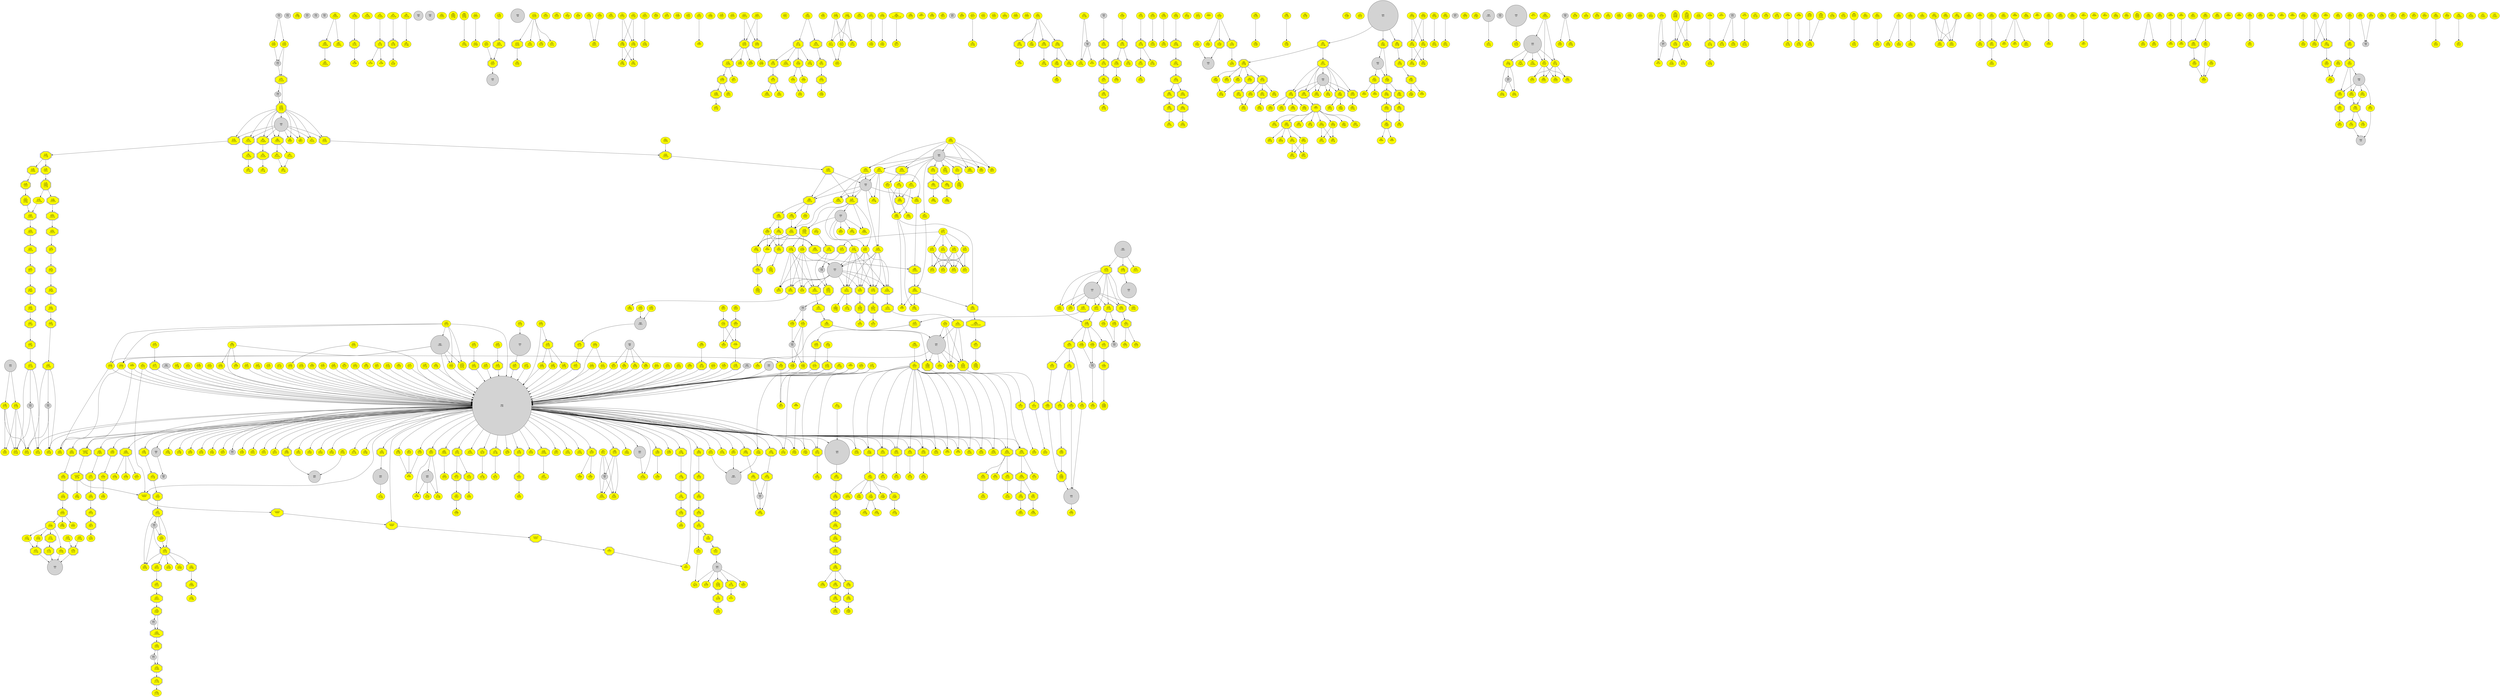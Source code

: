 strict digraph {
	graph [ fontname=Arial, fontsize=10 ];
	node [ fontname=Arial, fontsize=10 ];
	edge [ fontname=Arial, fontsize=10 ];
	"65208"	[id="n0.30",label="0.30\nR02619\n2.6.1.1",style=filled,fillcolor=yellow];
	"65209"	[id="n0.31",label="0.31\nR02466\n4.1.1.29",style=filled,fillcolor=yellow];
	"64121"	[id="n0.32",label="0.32\nR02466\n4.1.1.15",style=filled,fillcolor=yellow];
	"65210"	[id="n0.33",label="0.33\nR00893\n1.13.11.20",style=filled,fillcolor=yellow,shape=octagon,peripheries=2];
	"65211"	[id="n0.34",label="0.34\nR08744\n2.3.1.65",style=filled,fillcolor=yellow];
	"65212"	[id="n0.35",label="0.35\nR03718\n2.3.1.65",style=filled,fillcolor=yellow];
	"65213"	[id="n0.36",label="0.36\nR01881\n2.7.3.2",style=filled,fillcolor=yellow];
	"65214"	[id="n0.37",label="0.37\nR01883\n2.1.1.2",style=filled,fillcolor=yellow,shape=octagon,peripheries=2];
	"65215"	[id="n0.38",label="0.38\nR00565\n2.1.4.1",style=filled,fillcolor=yellow,shape=octagon,peripheries=2];
	"65218"	[id="n0.39",label="0.39\nR00259\n2.3.1.1",style=filled,fillcolor=yellow];
	"65134"	[id="n0.12",label="MBB\n0.12",style=filled];
	"65219"	[id="n0.40",label="0.40\nR01989\n2.1.4.1",style=filled,fillcolor=yellow];
	"65254"	[id="n0.68",label="0.68\nR02107\n1.17.3.2",style=filled,fillcolor=yellow];
	"65255"	[id="n0.69",label="0.69\nR02103\n1.17.1.4",style=filled,fillcolor=yellow];
	"65530"	[id="n923",label="923\nR01232\n3.6.1.17",style=filled,fillcolor=yellow];
	"65531"	[id="n0.70",label="0.70\nR04620\n3.1.3.1",style=filled,fillcolor=yellow];
	"63108"	[id="n0.3",label="MBB\n0.3",style=filled,shape=circle,width=1.79];
	"65536"	[id="n0.71",label="0.71\nR08208\n1.1.1.153",style=filled,fillcolor=yellow];
	"65537"	[id="n0.72",label="0.72\nR01813\n1.1.1.153",style=filled,fillcolor=yellow,shape=octagon,peripheries=2];
	"65538"	[id="n0.73",label="0.73\nR04285\n1.1.1.21",style=filled,fillcolor=yellow];
	"64355"	[id="n0.74",label="0.74\nR04285\n1.1.1.184",style=filled,fillcolor=yellow];
	"65834"	[id="n0.75",label="0.75\nR11764\n1.1.1.21",style=filled,fillcolor=yellow,shape=octagon,peripheries=2];
	"64357"	[id="n0.76",label="0.76\nR11763\n1.1.1.213",style=filled,fillcolor=yellow,shape=octagon,peripheries=2];
	"65539"	[id="n0.77",label="0.77\nR04286\n4.2.3.12",style=filled,fillcolor=yellow,shape=octagon,peripheries=2];
	"65540"	[id="n1208",label="1208\nR09959\n4.1.2.50",style=filled,fillcolor=yellow];
	"65541"	[id="n0.78",label="0.78\nR04639\n3.5.4.16",style=filled,fillcolor=yellow,shape=octagon,peripheries=2];
	"65542"	[id="n0.79",label="0.79\nR05048\n3.5.4.16",style=filled,fillcolor=yellow,shape=octagon,peripheries=2];
	"65543"	[id="n0.80",label="0.80\nR05046\n3.5.4.16",style=filled,fillcolor=yellow,shape=octagon,peripheries=2];
	"65544"	[id="n0.81",label="0.81\nR00428\n3.5.4.16",style=filled,fillcolor=yellow,shape=octagon,peripheries=2];
	"65545"	[id="n1211",label="1211\nR11583\n2.8.1.9",style=filled,fillcolor=yellow];
	"65546"	[id="n1212",label="1212\nR09735\n2.10.1.1",style=filled,fillcolor=yellow,shape=octagon,peripheries=2];
	"65547"	[id="n1213",label="1213\nR09726\n2.7.7.75",style=filled,fillcolor=yellow,shape=octagon,peripheries=2];
	"65548"	[id="n1214",label="1214\nR09395\n2.8.1.12",style=filled,fillcolor=yellow,shape=octagon,peripheries=2];
	"65549"	[id="n1215",label="1215\nR11372\n4.6.1.17",style=filled,fillcolor=yellow,shape=octagon,peripheries=2];
	"65550"	[id="n1216",label="1216\nR09394\n4.1.99.22",style=filled,fillcolor=yellow,shape=octagon,peripheries=2];
	"64128"	[id="n342",label="342\nR08157\n3.1.2.21",style=filled,fillcolor=yellow];
	"64129"	[id="n343",label="343\nR08158\n3.1.2.21",style=filled,fillcolor=yellow];
	"64130"	[id="n347",label="347\nR04014\n3.1.2.21",style=filled,fillcolor=yellow];
	"65365"	[id="n348",label="348\nR08159\n2.3.1.85",style=filled,fillcolor=yellow];
	"65366"	[id="n362",label="362\nR07762\n2.3.1.179",style=filled,fillcolor=yellow];
	"65374"	[id="n474",label="474\nR07162\n1.3.1.38",style=filled,fillcolor=yellow];
	"63109"	[id="n64.0",label="MBB\n64.0",style=filled,shape=circle,width=1.79];
	"65173"	[id="n476",label="476\nR00391\n2.3.1.16",style=filled,fillcolor=yellow,shape=octagon,peripheries=2];
	"65196"	[id="n842",label="842\nR04950\n2.3.1.80",style=filled,fillcolor=yellow];
	"65174"	[id="n0.41",label="0.41\nR07495\n1.1.1.270",style=filled,fillcolor=yellow];
	"65175"	[id="n0.42",label="0.42\nR07494\n1.1.1.170",style=filled,fillcolor=yellow,shape=octagon,peripheries=2];
	"65176"	[id="n0.43",label="0.43\nR07509\n1.14.18.9",style=filled,fillcolor=yellow,shape=octagon,peripheries=2];
	"65131"	[id="n0.13",label="MBB\n0.13",style=filled];
	"65177"	[id="n0.44",label="0.44\nR05639\n1.3.1.70",style=filled,fillcolor=yellow,shape=octagon,peripheries=2];
	"65178"	[id="n0.45",label="0.45\nR05640\n1.14.14.154",style=filled,fillcolor=yellow,shape=octagon,peripheries=2];
	"65132"	[id="n0.14",label="MBB\n0.14",style=filled];
	"65179"	[id="n0.46",label="0.46\nR03199\n5.4.99.7",style=filled,fillcolor=yellow,shape=octagon,peripheries=2];
	"65180"	[id="n0.47",label="0.47\nR02874\n1.14.14.17",style=filled,fillcolor=yellow,shape=octagon,peripheries=2];
	"65181"	[id="n0.48",label="0.48\nR02872\n2.5.1.21",style=filled,fillcolor=yellow,shape=octagon,peripheries=2];
	"65182"	[id="n0.49",label="0.49\nR00702\n2.5.1.21",style=filled,fillcolor=yellow,shape=octagon,peripheries=2];
	"65183"	[id="n1634",label="1634\nR02061\n2.5.1.29",style=filled,fillcolor=yellow];
	"65184"	[id="n1746",label="1746\nR05556\n2.5.1.87",style=filled,fillcolor=yellow];
	"65185"	[id="n1747",label="1747\nR09249\n2.5.1.91",style=filled,fillcolor=yellow];
	"65186"	[id="n0.50",label="0.50\nR04496\n2.1.1.100",style=filled,fillcolor=yellow];
	"65187"	[id="n0.51",label="0.51\nR09845\n3.4.24.84",style=filled,fillcolor=yellow,shape=octagon,peripheries=2];
	"65188"	[id="n0.52",label="0.52\nR09844\n2.5.1.58",style=filled,fillcolor=yellow,shape=octagon,peripheries=2];
	"65189"	[id="n0.53",label="0.53\nR02003\n2.5.1.10",style=filled,fillcolor=yellow,shape=octagon,peripheries=2];
	"65190"	[id="n0.54",label="0.54\nR01658\n2.5.1.1",style=filled,fillcolor=yellow];
	"65133"	[id="n0.15",label="MBB\n0.15",style=filled];
	"65191"	[id="n0.55",label="0.55\nR01121\n4.1.1.33",style=filled,fillcolor=yellow,shape=octagon,peripheries=2];
	"65192"	[id="n0.56",label="0.56\nR03245\n2.7.4.2",style=filled,fillcolor=yellow,shape=octagon,peripheries=2];
	"65193"	[id="n0.57",label="0.57\nR02245\n2.7.1.36",style=filled,fillcolor=yellow,shape=octagon,peripheries=2];
	"65194"	[id="n0.58",label="0.58\nR02082\n1.1.1.34",style=filled,fillcolor=yellow,shape=octagon,peripheries=2];
	"65203"	[id="n0.59",label="0.59\nR09450\n3.1.2.2",style=filled,fillcolor=yellow];
	"65204"	[id="n0.60",label="0.60\nR10828\n1.3.1.93",style=filled,fillcolor=yellow,shape=octagon,peripheries=2];
	"65205"	[id="n0.61",label="0.61\nR10827\n4.2.1.134",style=filled,fillcolor=yellow,shape=octagon,peripheries=2];
	"65206"	[id="n0.62",label="0.62\nR10826\n1.1.1.330",style=filled,fillcolor=yellow,shape=octagon,peripheries=2];
	"65207"	[id="n0.63",label="0.63\nR10825\n2.3.1.199",style=filled,fillcolor=yellow,shape=octagon,peripheries=2];
	"64314"	[id="n0.64",label="0.64\nR10119\n2.3.1.179",style=filled,fillcolor=yellow];
	"64315"	[id="n0.65",label="0.65\nR10115\n2.3.1.179",style=filled,fillcolor=yellow];
	"65266"	[id="n370",label="370\nR08107\n-.-.-.-",style=filled,fillcolor=yellow];
	"65739"	[id="n371",label="371\nR05922\n-.-.-.-",style=filled,fillcolor=yellow,shape=octagon,peripheries=2];
	"63239"	[id="n1.2.5.4.13",label="1.2.5.4.13\nR05921\n-.-.-.-",style=filled,fillcolor=yellow,shape=octagon,peripheries=2];
	"63240"	[id="n1.2.5.4.14",label="1.2.5.4.14\nR05920\n-.-.-.-",style=filled,fillcolor=yellow,shape=octagon,peripheries=2];
	"65197"	[id="n1.2.2.0.0.1",label="1.2.2.0.0.1\nR05919\n-.-.-.-",style=filled,fillcolor=yellow,shape=octagon,peripheries=2];
	"65198"	[id="n1.2.2.0.0.2",label="1.2.2.0.0.2\nR05918\n-.-.-.-",style=filled,fillcolor=yellow,shape=octagon,peripheries=2];
	"65199"	[id="n376",label="376\nR06525\n1.14.18.5",style=filled,fillcolor=yellow];
	"65265"	[id="n377",label="377\nR04034\n3.1.1.32",style=filled,fillcolor=yellow];
	"65253"	[id="n378",label="378\nR01348\n1.14.14.80",style=filled,fillcolor=yellow];
	"65105"	[id="n63.0",label="MBB\n63.0",style=filled,shape=circle,width=1.39];
	"65342"	[id="n431",label="431\nR10994\n6.3.2.3",style=filled,fillcolor=yellow];
	"65343"	[id="n432",label="432\nR10993\n6.3.2.2",style=filled,fillcolor=yellow,shape=octagon,peripheries=2];
	"65222"	[id="n0.102",label="0.102\nR10092\n4.2.1.1",style=filled,fillcolor=yellow];
	"65223"	[id="n757",label="757\nR07412\n-.-.-.-",style=filled,fillcolor=yellow];
	"65224"	[id="n758",label="758\nR07411\n2.5.1.141",style=filled,fillcolor=yellow,shape=octagon,peripheries=2];
	"65225"	[id="n759",label="759\nR00078\n1.16.3.1",style=filled,fillcolor=yellow];
	"65226"	[id="n760",label="760\nR02480\n4.4.1.17",style=filled,fillcolor=yellow];
	"65227"	[id="n47.1",label="47.1\nR11329\n4.99.1.9",style=filled,fillcolor=yellow];
	"65847"	[id="n778",label="778\nR04979\n3.2.1.31",style=filled,fillcolor=yellow];
	"65849"	[id="n779",label="779\nR02389\n2.4.1.17",style=filled,fillcolor=yellow,shape=octagon,peripheries=2];
	"64378"	[id="n47.2",label="47.2\nR02391\nR02393\n1.3.1.24",style=filled,fillcolor=yellow,shape=octagon,peripheries=2];
	"65123"	[id="n47.0",label="MBB\n47.0",style=filled,shape=circle,width=1.10];
	"65228"	[id="n780",label="780\nR03222\n1.3.3.4",style=filled,fillcolor=yellow,shape=octagon,peripheries=2];
	"65229"	[id="n783",label="783\nR03220\n1.3.3.3",style=filled,fillcolor=yellow,shape=octagon,peripheries=2];
	"65230"	[id="n784",label="784\nR04178\n1.3.3.15",style=filled,fillcolor=yellow];
	"65231"	[id="n785",label="785\nR03197\n4.1.1.37",style=filled,fillcolor=yellow,shape=octagon,peripheries=2];
	"65232"	[id="n824",label="824\nR03165\n4.2.1.75",style=filled,fillcolor=yellow,shape=octagon,peripheries=2];
	"65233"	[id="n829",label="829\nR00084\n2.5.1.61",style=filled,fillcolor=yellow,shape=octagon,peripheries=2];
	"65234"	[id="n830",label="830\nR00036\n4.2.1.24",style=filled,fillcolor=yellow,shape=octagon,peripheries=2];
	"65235"	[id="n831",label="831\nR00830\n2.3.1.37",style=filled,fillcolor=yellow,shape=octagon,peripheries=2];
	"65314"	[id="n1320",label="1320\nR05202\n2.7.1.158",style=filled,fillcolor=yellow];
	"65140"	[id="n207",label="MBB\n207",style=filled];
	"65315"	[id="n1321",label="1321\nR05801\n2.7.1.151",style=filled,fillcolor=yellow,shape=octagon,peripheries=2];
	"65316"	[id="n1322",label="1322\nR05800\n2.7.1.151",style=filled,fillcolor=yellow,shape=octagon,peripheries=2];
	"63110"	[id="n0.287.0",label="MBB\n0.287.0",style=filled,shape=circle,width=1.79];
	"64421"	[id="n0.83",label="0.83\nR01184\n1.13.99.1",style=filled,fillcolor=yellow];
	"65356"	[id="n0.82",label="0.82\nR01430\n1.1.1.179",style=filled,fillcolor=yellow];
	"65159"	[id="n203",label="MBB\n203",style=filled];
	"64085"	[id="n167",label="MBB\n167",style=filled,shape=circle,width=1.10];
	"64071"	[id="n66.0",label="MBB\n66.0",style=filled,shape=circle,width=1.39];
	"65245"	[id="n1450",label="1450\nR00888\n4.2.1.47",style=filled,fillcolor=yellow,shape=octagon,peripheries=2];
	"65681"	[id="n1459",label="1459\nR05990\n2.4.99.1",style=filled,fillcolor=yellow];
	"65682"	[id="n1460",label="1460\nR05989\n2.4.1.38",style=filled,fillcolor=yellow,shape=octagon,peripheries=2];
	"65683"	[id="n1461",label="1461\nR05988\n2.4.1.68",style=filled,fillcolor=yellow,shape=octagon,peripheries=2];
	"65684"	[id="n1462",label="1462\nR05986\n2.4.1.144",style=filled,fillcolor=yellow];
	"65679"	[id="n1463",label="1463\nR05992\n2.4.1.201",style=filled,fillcolor=yellow];
	"65680"	[id="n1464",label="1464\nR05991\n2.4.1.155",style=filled,fillcolor=yellow,shape=octagon,peripheries=2];
	"65685"	[id="n1465",label="1465\nR05987\n2.4.1.145",style=filled,fillcolor=yellow,shape=octagon,peripheries=2];
	"65686"	[id="n1469",label="1469\nR05985\n2.4.1.143",style=filled,fillcolor=yellow,shape=octagon,peripheries=2];
	"65687"	[id="n1476",label="1476\nR05984\n3.2.1.114",style=filled,fillcolor=yellow,shape=octagon,peripheries=2];
	"65688"	[id="n1477",label="1477\nR05983\n2.4.1.101",style=filled,fillcolor=yellow,shape=octagon,peripheries=2];
	"64336"	[id="n1478",label="1478\nR05982\n3.2.1.113",style=filled,fillcolor=yellow,shape=octagon,peripheries=2];
	"65674"	[id="n1481",label="1481\nR05981\n3.2.1.84",style=filled,fillcolor=yellow,shape=octagon,peripheries=2];
	"65675"	[id="n1482",label="1482\nR05980\n3.2.1.84",style=filled,fillcolor=yellow,shape=octagon,peripheries=2];
	"65676"	[id="n1483",label="1483\nR05979\n3.2.1.106",style=filled,fillcolor=yellow,shape=octagon,peripheries=2];
	"64047"	[id="n40.0",label="MBB\n40.0",style=filled,shape=circle,width=2.89];
	"65327"	[id="n0.84",label="0.84\nR01478\n3.2.1.31",style=filled,fillcolor=yellow];
	"65326"	[id="n1343",label="1343\nR01660\n2.7.1.106",style=filled,fillcolor=yellow];
	"65328"	[id="n0.85",label="0.85\nR08615\n2.4.1.17",style=filled,fillcolor=yellow];
	"65329"	[id="n0.86",label="0.86\nR01384\n4.1.1.35",style=filled,fillcolor=yellow];
	"65340"	[id="n0.88",label="0.88\nR00590\n4.3.1.17",style=filled,fillcolor=yellow];
	"65341"	[id="n0.89",label="0.89\nR01394\n5.3.1.22",style=filled,fillcolor=yellow];
	"65263"	[id="n423",label="423\nR04311\n2.5.1.26",style=filled,fillcolor=yellow];
	"65264"	[id="n0.90",label="0.90\nR01013\n2.3.1.42",style=filled,fillcolor=yellow,shape=octagon,peripheries=2];
	"65317"	[id="n1323",label="1323\nR03478\n2.7.1.140",style=filled,fillcolor=yellow,shape=octagon,peripheries=2];
	"65318"	[id="n1324",label="1324\nR03429\n2.7.1.159",style=filled,fillcolor=yellow,shape=octagon,peripheries=2];
	"65321"	[id="n1325",label="1325\nR06623\n3.1.4.50",style=filled,fillcolor=yellow];
	"65322"	[id="n1.2.2.0.0.3",label="1.2.2.0.0.3\nR05917\n3.5.1.89",style=filled,fillcolor=yellow,shape=octagon,peripheries=2];
	"65323"	[id="n1.2.2.0.0.4",label="1.2.2.0.0.4\nR05916\n2.4.1.198",style=filled,fillcolor=yellow,shape=octagon,peripheries=2];
	"65324"	[id="n0.87",label="0.87\nR01801\n2.7.8.5",style=filled,fillcolor=yellow];
	"65325"	[id="n2119",label="2119\nR02030\n2.7.8.41",style=filled,fillcolor=yellow];
	"65277"	[id="n2026",label="2026\nR07111\n3.3.2.10",style=filled,fillcolor=yellow];
	"65278"	[id="n2027",label="2027\nR07052\n1.14.14.1",style=filled,fillcolor=yellow,shape=octagon,peripheries=2];
	"65279"	[id="n2028",label="2028\nR07110\n3.3.2.10",style=filled,fillcolor=yellow];
	"65280"	[id="n2029",label="2029\nR07051\n1.14.14.1",style=filled,fillcolor=yellow,shape=octagon,peripheries=2];
	"65281"	[id="n2030",label="2030\nR07109\n3.3.2.10",style=filled,fillcolor=yellow];
	"65282"	[id="n2031",label="2031\nR07050\n1.14.14.1",style=filled,fillcolor=yellow,shape=octagon,peripheries=2];
	"65283"	[id="n2032",label="2032\nR07108\n3.3.2.10",style=filled,fillcolor=yellow];
	"65284"	[id="n2033",label="2033\nR07048\n1.14.14.1",style=filled,fillcolor=yellow,shape=octagon,peripheries=2];
	"64439"	[id="n2034",label="2034\nR07054\n1.14.14.1",style=filled,fillcolor=yellow];
	"64440"	[id="n2035",label="2035\nR07053\n-.-.-.-",style=filled,fillcolor=yellow];
	"65285"	[id="n2036",label="2036\nR07038\n-.-.-.-",style=filled,fillcolor=yellow];
	"65286"	[id="n2037",label="2037\nR07041\n1.14.15.3",style=filled,fillcolor=yellow];
	"65287"	[id="n2040",label="2040\nR07046\n1.14.14.1",style=filled,fillcolor=yellow];
	"65288"	[id="n2046",label="2046\nR01596\n1.13.11.31",style=filled,fillcolor=yellow];
	"65289"	[id="n2047",label="2047\nR07044\n1.14.14.1",style=filled,fillcolor=yellow];
	"65290"	[id="n2048",label="2048\nR07042\n1.14.14.1",style=filled,fillcolor=yellow,shape=octagon,peripheries=2];
	"65291"	[id="n2049",label="2049\nR07045\n1.14.14.1",style=filled,fillcolor=yellow];
	"65292"	[id="n2050",label="2050\nR07043\n1.14.14.1",style=filled,fillcolor=yellow,shape=octagon,peripheries=2];
	"65293"	[id="n2052",label="2052\nR07035\n1.11.1.9",style=filled,fillcolor=yellow];
	"65294"	[id="n2053",label="2053\nR01593\n1.13.11.33",style=filled,fillcolor=yellow,shape=octagon,peripheries=2];
	"65295"	[id="n2056",label="2056\nR07056\n1.14.14.1",style=filled,fillcolor=yellow];
	"64452"	[id="n2058",label="2058\nR03626\n1.13.11.33",style=filled,fillcolor=yellow];
	"65139"	[id="n220",label="MBB\n220",style=filled];
	"65296"	[id="n2068",label="2068\nR07064\n3.1.1.4",style=filled,fillcolor=yellow,shape=octagon,peripheries=2];
	"65297"	[id="n2079",label="2079\nR07861\n-.-.-.-",style=filled,fillcolor=yellow];
	"65298"	[id="n2085",label="2085\nR07859\n3.1.1.4",style=filled,fillcolor=yellow];
	"65299"	[id="n2086",label="2086\nR07860\n3.1.1.32",style=filled,fillcolor=yellow];
	"65300"	[id="n2087",label="2087\nR07034\n1.11.1.9",style=filled,fillcolor=yellow];
	"65301"	[id="n2088",label="2088\nR03866\n1.14.13.30",style=filled,fillcolor=yellow];
	"65302"	[id="n2089",label="2089\nR03057\n3.3.2.6",style=filled,fillcolor=yellow,shape=octagon,peripheries=2];
	"65753"	[id="n2093",label="2093\nR09875\n3.4.19.14",style=filled,fillcolor=yellow];
	"64462"	[id="n2094",label="2094\nR03059\n4.4.1.20",style=filled,fillcolor=yellow,shape=octagon,peripheries=2];
	"65303"	[id="n2095",label="2095\nR03058\n1.13.11.34",style=filled,fillcolor=yellow,shape=octagon,peripheries=2];
	"65304"	[id="n2096",label="2096\nR01595\n1.13.11.34",style=filled,fillcolor=yellow,shape=octagon,peripheries=2];
	"65305"	[id="n2099",label="2099\nR02267\n5.3.99.4",style=filled,fillcolor=yellow];
	"65306"	[id="n2101",label="2101\nR02581\n1.1.1.184",style=filled,fillcolor=yellow];
	"65307"	[id="n2102",label="2102\nR02581\n1.1.1.189",style=filled,fillcolor=yellow];
	"65308"	[id="n2106",label="2106\nR02265\n5.3.99.3",style=filled,fillcolor=yellow,shape=octagon,peripheries=2];
	"65309"	[id="n2109",label="2109\nR02268\n5.3.99.5",style=filled,fillcolor=yellow];
	"64470"	[id="n2110",label="2110\nR02799\n1.1.1.188",style=filled,fillcolor=yellow];
	"65310"	[id="n2114",label="2114\nR02266\n5.3.99.2",style=filled,fillcolor=yellow,shape=octagon,peripheries=2];
	"65311"	[id="n2115",label="2115\nR09506\n1.11.1.20",style=filled,fillcolor=yellow];
	"65312"	[id="n2116",label="2116\nR00073\n1.14.99.1",style=filled,fillcolor=yellow,shape=octagon,peripheries=2];
	"65313"	[id="n2117",label="2117\nR01590\n1.14.99.1",style=filled,fillcolor=yellow,shape=octagon,peripheries=2];
	"64475"	[id="n2118",label="2118\nR07046\n1.14.15.3",style=filled,fillcolor=yellow];
	"65267"	[id="n56.1",label="56.1\nR07388\n3.1.4.39",style=filled,fillcolor=yellow];
	"65268"	[id="n409",label="409\nR07380\n-.-.-.-",style=filled,fillcolor=yellow];
	"65269"	[id="n56.2",label="56.2\nR07385\n3.1.4.4",style=filled,fillcolor=yellow];
	"65106"	[id="n56.0",label="MBB\n56.0",style=filled,shape=circle,width=1.39];
	"65270"	[id="n2025",label="2025\nR03415\n3.3.2.2",style=filled,fillcolor=yellow,shape=octagon,peripheries=2];
	"65201"	[id="n175.0",label="175.0\nR06528\n3.5.1.23",style=filled,fillcolor=yellow];
	"65202"	[id="n2126",label="2126\nR06526\n1.14.18.5",style=filled,fillcolor=yellow,shape=octagon,peripheries=2];
	"64490"	[id="n470",label="470\nR07769\n2.3.1.181",style=filled,fillcolor=yellow];
	"64491"	[id="n471",label="471\nR07768\n2.8.1.8",style=filled,fillcolor=yellow,shape=octagon,peripheries=2];
	"64492"	[id="n472",label="472\nR07767\n2.8.1.8",style=filled,fillcolor=yellow];
	"64493"	[id="n473",label="473\nR07766\n2.3.1.181",style=filled,fillcolor=yellow,shape=octagon,peripheries=2];
	"65338"	[id="n0.91",label="0.91\nR00912\n6.3.2.11",style=filled,fillcolor=yellow];
	"65331"	[id="n0.92",label="0.92\nR04065\n1.2.1.3",style=filled,fillcolor=yellow];
	"65332"	[id="n0.93",label="0.93\nR02150\n1.4.3.22",style=filled,fillcolor=yellow,shape=octagon,peripheries=2];
	"65333"	[id="n1022",label="1022\nR04996\n1.2.1.5",style=filled,fillcolor=yellow];
	"65334"	[id="n1023",label="1023\nR04674\n1.4.3.4",style=filled,fillcolor=yellow,shape=octagon,peripheries=2];
	"65335"	[id="n1024",label="1024\nR02155\n2.1.1.8",style=filled,fillcolor=yellow,shape=octagon,peripheries=2];
	"65336"	[id="n0.94",label="0.94\nR01167\n4.1.1.22",style=filled,fillcolor=yellow,shape=octagon,peripheries=2];
	"65236"	[id="n0.95",label="0.95\nR07363\n1.13.11.53",style=filled,fillcolor=yellow];
	"65237"	[id="n0.96",label="0.96\nR05050\n1.2.1.3",style=filled,fillcolor=yellow];
	"65238"	[id="n0.97",label="0.97\nR04025\n1.4.3.4",style=filled,fillcolor=yellow,shape=octagon,peripheries=2];
	"65239"	[id="n0.98",label="0.98\nR01154\n2.3.1.57",style=filled,fillcolor=yellow,shape=octagon,peripheries=2];
	"65240"	[id="n0.99",label="0.99\nR00111\n1.14.13.39",style=filled,fillcolor=yellow];
	"65241"	[id="n0.100",label="0.100\nR00558\n1.14.13.39",style=filled,fillcolor=yellow,shape=octagon,peripheries=2];
	"65345"	[id="n0.101",label="0.101\nR03534\n1.1.99.2",style=filled,fillcolor=yellow];
	"64391"	[id="n0.66",label="0.66\nR07460\n2.8.1.7",style=filled,fillcolor=yellow];
	"64411"	[id="n900",label="900\nR04085\n1.2.3.1",style=filled,fillcolor=yellow];
	"64412"	[id="n901",label="901\nR08408\n1.2.3.1",style=filled,fillcolor=yellow];
	"65819"	[id="n902",label="902\nR01269\n2.1.1.1",style=filled,fillcolor=yellow,shape=octagon,peripheries=2];
	"65339"	[id="n954",label="954\nR03104\n1.1.1.27",style=filled,fillcolor=yellow];
	"65344"	[id="n2164",label="2164\nR10677\n6.3.1.17",style=filled,fillcolor=yellow];
	"62132"	[id="n0.292",label="MBB\n0.292",style=filled,shape=circle,width=6.89];
	"65349"	[id="n0.103",label="0.103\nR01737\n2.7.1.12",style=filled,fillcolor=yellow,shape=octagon,peripheries=2];
	"65350"	[id="n0.104",label="0.104\nR01519\n3.1.1.17",style=filled,fillcolor=yellow];
	"63144"	[id="n0.16",label="MBB\n0.16",style=filled];
	"65357"	[id="n0.105",label="0.105\nR02731\n3.1.3.46",style=filled,fillcolor=yellow];
	"65358"	[id="n2604",label="2604\nR03161\n2.7.1.52",style=filled,fillcolor=yellow];
	"65359"	[id="n2606",label="2606\nR03688\n4.2.1.68",style=filled,fillcolor=yellow];
	"65360"	[id="n0.106",label="0.106\nR00801\n3.2.1.20",style=filled,fillcolor=yellow];
	"64502"	[id="n0.107",label="0.107\nR00801\n3.2.1.10",style=filled,fillcolor=yellow];
	"64503"	[id="n0.108",label="0.108\nR00801\n3.2.1.48",style=filled,fillcolor=yellow];
	"65361"	[id="n0.109",label="0.109\nR01103\n3.2.1.22",style=filled,fillcolor=yellow,shape=octagon,peripheries=2];
	"65362"	[id="n0.110",label="0.110\nR03634\n3.2.1.22",style=filled,fillcolor=yellow];
	"63145"	[id="n0.17",label="MBB\n0.17",style=filled];
	"65363"	[id="n0.111",label="0.111\nR01101\n3.2.1.22",style=filled,fillcolor=yellow];
	"65364"	[id="n0.112",label="0.112\nR05549\n3.2.1.22",style=filled,fillcolor=yellow];
	"65142"	[id="n0.18",label="MBB\n0.18",style=filled];
	"65143"	[id="n233",label="MBB\n233",style=filled];
	"65375"	[id="n0.113",label="0.113\nR02487\n1.3.8.6",style=filled,fillcolor=yellow];
	"65376"	[id="n2617",label="2617\nR01923\n2.3.1.21",style=filled,fillcolor=yellow];
	"65377"	[id="n1688",label="1688\nR09515\n1.14.15.16",style=filled,fillcolor=yellow];
	"65378"	[id="n1689",label="1689\nR03610\n1.14.15.18",style=filled,fillcolor=yellow,shape=octagon,peripheries=2];
	"65379"	[id="n1690",label="1690\nR09516\n1.14.15.16",style=filled,fillcolor=yellow];
	"65380"	[id="n1692",label="1692\nR03611\n1.14.14.24",style=filled,fillcolor=yellow];
	"65381"	[id="n598",label="598\nR07488\n-.-.-.-",style=filled,fillcolor=yellow];
	"65382"	[id="n599",label="599\nR07487\n1.3.1.21",style=filled,fillcolor=yellow,shape=octagon,peripheries=2];
	"65383"	[id="n600",label="600\nR07486\n1.14.19.20",style=filled,fillcolor=yellow];
	"65452"	[id="n0.114",label="0.114\nR08745\n2.3.1.65",style=filled,fillcolor=yellow];
	"65149"	[id="n0.19",label="MBB\n0.19",style=filled];
	"65453"	[id="n0.115",label="0.115\nR04811\n2.3.1.176",style=filled,fillcolor=yellow,shape=octagon,peripheries=2];
	"65455"	[id="n0.116",label="0.116\nR04810\n1.1.1.35",style=filled,fillcolor=yellow,shape=octagon,peripheries=2];
	"65456"	[id="n0.117",label="0.117\nR04809\n4.2.1.107",style=filled,fillcolor=yellow,shape=octagon,peripheries=2];
	"65457"	[id="n0.118",label="0.118\nR08740\n1.17.99.3",style=filled,fillcolor=yellow,shape=octagon,peripheries=2];
	"65458"	[id="n0.119",label="0.119\nR08739\n5.1.99.4",style=filled,fillcolor=yellow,shape=octagon,peripheries=2];
	"65459"	[id="n0.120",label="0.120\nR08738\n6.2.1.7",style=filled,fillcolor=yellow,shape=octagon,peripheries=2];
	"65460"	[id="n0.121",label="0.121\nR08760\n1.14.15.15",style=filled,fillcolor=yellow,shape=octagon,peripheries=2];
	"65461"	[id="n0.122",label="0.122\nR08758\n1.14.15.15",style=filled,fillcolor=yellow,shape=octagon,peripheries=2];
	"65462"	[id="n0.123",label="0.123\nR04806\n1.14.15.15",style=filled,fillcolor=yellow,shape=octagon,peripheries=2];
	"65442"	[id="n0.124",label="0.124\nR03720\n2.3.1.65",style=filled,fillcolor=yellow];
	"65148"	[id="n0.20",label="MBB\n0.20",style=filled];
	"65443"	[id="n0.125",label="0.125\nR03719\n2.3.1.176",style=filled,fillcolor=yellow,shape=octagon,peripheries=2];
	"65444"	[id="n0.126",label="0.126\nR04812\n1.1.1.35",style=filled,fillcolor=yellow,shape=octagon,peripheries=2];
	"65445"	[id="n0.127",label="0.127\nR04813\n4.2.1.107",style=filled,fillcolor=yellow,shape=octagon,peripheries=2];
	"65446"	[id="n0.128",label="0.128\nR08735\n1.17.99.3",style=filled,fillcolor=yellow,shape=octagon,peripheries=2];
	"65447"	[id="n0.129",label="0.129\nR08734\n5.1.99.4",style=filled,fillcolor=yellow,shape=octagon,peripheries=2];
	"65448"	[id="n0.130",label="0.130\nR08733\n6.2.1.7",style=filled,fillcolor=yellow,shape=octagon,peripheries=2];
	"65449"	[id="n0.131",label="0.131\nR08761\n1.14.15.15",style=filled,fillcolor=yellow,shape=octagon,peripheries=2];
	"65450"	[id="n0.132",label="0.132\nR08759\n1.14.15.15",style=filled,fillcolor=yellow,shape=octagon,peripheries=2];
	"65451"	[id="n0.133",label="0.133\nR04807\n1.14.15.15",style=filled,fillcolor=yellow,shape=octagon,peripheries=2];
	"65464"	[id="n0.134",label="0.134\nR07204\n1.14.14.139",style=filled,fillcolor=yellow];
	"64156"	[id="n0.135",label="0.135\nR04818\nR04819\n1.1.1.50",style=filled,fillcolor=yellow,shape=octagon,peripheries=2];
	"65384"	[id="n0.136",label="0.136\nR04817\n1.3.1.3",style=filled,fillcolor=yellow,shape=octagon,peripheries=2];
	"64159"	[id="n0.137",label="0.137\nR04824\nR04825\n1.1.1.50",style=filled,fillcolor=yellow,shape=octagon,peripheries=2];
	"65385"	[id="n0.138",label="0.138\nR04823\n1.3.1.3",style=filled,fillcolor=yellow,shape=octagon,peripheries=2];
	"65386"	[id="n0.139",label="0.139\nR04826\n1.14.18.8",style=filled,fillcolor=yellow,shape=octagon,peripheries=2];
	"65387"	[id="n0.140",label="0.140\nR04263\n1.1.1.181",style=filled,fillcolor=yellow,shape=octagon,peripheries=2];
	"65388"	[id="n0.141",label="0.141\nR01463\n1.14.14.23",style=filled,fillcolor=yellow,shape=octagon,peripheries=2];
	"65389"	[id="n655",label="655\nR08721\n1.1.1.181",style=filled,fillcolor=yellow];
	"65390"	[id="n656",label="656\nR07208\n1.14.14.26",style=filled,fillcolor=yellow,shape=octagon,peripheries=2];
	"65391"	[id="n657",label="657\nR07207\n1.14.14.25",style=filled,fillcolor=yellow,shape=octagon,peripheries=2];
	"65392"	[id="n658",label="658\nR08723\n1.1.1.181",style=filled,fillcolor=yellow];
	"65393"	[id="n659",label="659\nR07209\n1.14.14.29",style=filled,fillcolor=yellow,shape=octagon,peripheries=2];
	"65394"	[id="n660",label="660\nR07218\n1.14.99.38",style=filled,fillcolor=yellow,shape=octagon,peripheries=2];
	"65395"	[id="n662",label="662\nR08724\n1.1.1.181",style=filled,fillcolor=yellow];
	"65396"	[id="n663",label="663\nR07372\n1.14.14.29",style=filled,fillcolor=yellow];
	"64173"	[id="n664",label="664\nR07372\n1.14.14.23",style=filled,fillcolor=yellow];
	"65397"	[id="n668",label="668\nR08505\n1.14.15.15",style=filled,fillcolor=yellow,shape=octagon,peripheries=2];
	"65398"	[id="n669",label="669\nR08941\n3.1.6.2",style=filled,fillcolor=yellow];
	"65399"	[id="n670",label="670\nR08977\n2.8.2.2",style=filled,fillcolor=yellow];
	"65400"	[id="n671",label="671\nR02723\n1.14.15.6",style=filled,fillcolor=yellow];
	"65410"	[id="n672",label="672\nR04683\n2.4.1.17",style=filled,fillcolor=yellow];
	"65406"	[id="n673",label="673\nR02358\n2.4.1.17",style=filled,fillcolor=yellow];
	"65523"	[id="n675",label="675\nR04353\n2.4.1.17",style=filled,fillcolor=yellow];
	"65524"	[id="n677",label="677\nR04762\n2.1.1.6",style=filled,fillcolor=yellow,shape=octagon,peripheries=2];
	"64181"	[id="n679",label="679\nR02354\nR02355\n1.14.14.1",style=filled,fillcolor=yellow,shape=octagon,peripheries=2];
	"65525"	[id="n680",label="680\nR04354\n2.4.1.17",style=filled,fillcolor=yellow];
	"65526"	[id="n682",label="682\nR04764\n2.1.1.6",style=filled,fillcolor=yellow,shape=octagon,peripheries=2];
	"64184"	[id="n684",label="684\nR03088\nR03090\n1.14.14.1",style=filled,fillcolor=yellow,shape=octagon,peripheries=2];
	"65412"	[id="n687",label="687\nR03091\n2.4.1.17",style=filled,fillcolor=yellow];
	"63102"	[id="n43.1",label="MBB\n43.1",style=filled,shape=circle,width=2.20];
	"65413"	[id="n690",label="690\nR03087\n1.14.14.14",style=filled,fillcolor=yellow,shape=octagon,peripheries=2];
	"65414"	[id="n692",label="692\nR04761\n1.14.14.14",style=filled,fillcolor=yellow,shape=octagon,peripheries=2];
	"65415"	[id="n694",label="694\nR02501\n1.14.14.14",style=filled,fillcolor=yellow,shape=octagon,peripheries=2];
	"64191"	[id="n695",label="695\nR08963\n1.1.1.50",style=filled,fillcolor=yellow];
	"65416"	[id="n696",label="696\nR02497\n1.3.1.22",style=filled,fillcolor=yellow,shape=octagon,peripheries=2];
	"65417"	[id="n697",label="697\nR02498\n1.3.1.3",style=filled,fillcolor=yellow];
	"65418"	[id="n698",label="698\nR02502\n2.4.1.17",style=filled,fillcolor=yellow];
	"64195"	[id="n702",label="702\nR08945\nR08980\n1.1.1.62",style=filled,fillcolor=yellow];
	"65401"	[id="n703",label="703\nR04758\n1.1.1.146",style=filled,fillcolor=yellow];
	"65402"	[id="n704",label="704\nR02725\n1.14.15.4",style=filled,fillcolor=yellow,shape=octagon,peripheries=2];
	"65521"	[id="n705",label="705\nR04352\n2.4.1.17",style=filled,fillcolor=yellow];
	"64200"	[id="n706",label="706\nR04309\nR04310\n1.1.1.50",style=filled,fillcolor=yellow,shape=octagon,peripheries=2];
	"65403"	[id="n708",label="708\nR01835\n1.3.1.3",style=filled,fillcolor=yellow,shape=octagon,peripheries=2];
	"65522"	[id="n709",label="709\nR02478\n2.4.1.17",style=filled,fillcolor=yellow];
	"64204"	[id="n710",label="710\nR02476\nR02477\n1.1.1.50",style=filled,fillcolor=yellow,shape=octagon,peripheries=2];
	"65404"	[id="n0.142",label="0.142\nR10242\n1.3.1.22",style=filled,fillcolor=yellow,shape=octagon,peripheries=2];
	"65407"	[id="n711",label="711\nR02351\n1.14.14.14",style=filled,fillcolor=yellow,shape=octagon,peripheries=2];
	"65408"	[id="n713",label="713\nR04759\n1.14.14.14",style=filled,fillcolor=yellow,shape=octagon,peripheries=2];
	"65409"	[id="n715",label="715\nR01840\n1.14.14.14",style=filled,fillcolor=yellow,shape=octagon,peripheries=2];
	"63111"	[id="n0.4",label="MBB\n0.4",style=filled,shape=circle,width=1.79];
	"65517"	[id="n0.143",label="0.143\nR02499\n5.3.3.1",style=filled,fillcolor=yellow];
	"64211"	[id="n0.144",label="0.144\nR02499\n1.1.1.145",style=filled,fillcolor=yellow];
	"64212"	[id="n0.145",label="0.145\nR03406\nR03407\n1.1.1.51",style=filled,fillcolor=yellow,shape=octagon,peripheries=2];
	"65419"	[id="n0.146",label="0.146\nR01837\n5.3.3.1",style=filled,fillcolor=yellow];
	"64214"	[id="n0.147",label="0.147\nR01837\n1.1.1.145",style=filled,fillcolor=yellow];
	"65420"	[id="n1653",label="1653\nR08961\n1.14.14.23",style=filled,fillcolor=yellow];
	"65421"	[id="n1654",label="1654\nR04678\n5.3.3.1",style=filled,fillcolor=yellow];
	"64218"	[id="n1655",label="1655\nR04678\n1.1.1.145",style=filled,fillcolor=yellow];
	"65115"	[id="n0.7",label="MBB\n0.7",style=filled,shape=circle,width=1.39];
	"65422"	[id="n0.148",label="0.148\nR08517\n1.14.14.32",style=filled,fillcolor=yellow,shape=octagon,peripheries=2];
	"65505"	[id="n1665",label="1665\nR03848\n1.1.1.146",style=filled,fillcolor=yellow];
	"65506"	[id="n1666",label="1666\nR03847\n-.-.-.-",style=filled,fillcolor=yellow];
	"64222"	[id="n1658",label="1658\nR04835\nR04836\n1.1.1.50",style=filled,fillcolor=yellow];
	"65518"	[id="n1659",label="1659\nR03713\n1.3.1.3",style=filled,fillcolor=yellow,shape=octagon,peripheries=2];
	"64225"	[id="n1660",label="1660\nR03263\n1.14.15.4|1.14.15.5",style=filled,fillcolor=yellow,shape=octagon,peripheries=2];
	"64226"	[id="n1661",label="1661\nR03262\n1.14.15.5",style=filled,fillcolor=yellow,shape=octagon,peripheries=2];
	"64227"	[id="n1667",label="1667\nR03849\n1.14.14.16",style=filled,fillcolor=yellow,shape=octagon,peripheries=2];
	"65423"	[id="n1668",label="1668\nR04852\n1.14.14.19",style=filled,fillcolor=yellow,shape=octagon,peripheries=2];
	"64229"	[id="n1669",label="1669\nR02838\n1.14.14.16",style=filled,fillcolor=yellow,shape=octagon,peripheries=2];
	"64230"	[id="n1671",label="1671\nR04832\nR04833\n1.1.1.50",style=filled,fillcolor=yellow];
	"65509"	[id="n1672",label="1672\nR02841\n1.3.1.3",style=filled,fillcolor=yellow,shape=octagon,peripheries=2];
	"64233"	[id="n1674",label="1674\nR04829\nR04830\n1.1.1.50",style=filled,fillcolor=yellow];
	"65510"	[id="n1675",label="1675\nR02893\n1.3.1.3",style=filled,fillcolor=yellow,shape=octagon,peripheries=2];
	"65511"	[id="n1676",label="1676\nR02836\n1.1.1.146",style=filled,fillcolor=yellow];
	"65512"	[id="n1677",label="1677\nR02834\n-.-.-.-",style=filled,fillcolor=yellow];
	"65513"	[id="n1678",label="1678\nR02843\n1.14.15.4",style=filled,fillcolor=yellow,shape=octagon,peripheries=2];
	"65514"	[id="n1679",label="1679\nR04849\n5.3.3.1",style=filled,fillcolor=yellow];
	"64240"	[id="n1680",label="1680\nR04849\n1.1.1.145",style=filled,fillcolor=yellow];
	"65515"	[id="n1681",label="1681\nR02840\n5.3.3.1",style=filled,fillcolor=yellow];
	"64242"	[id="n1682",label="1682\nR02840\n1.1.1.145",style=filled,fillcolor=yellow];
	"65516"	[id="n1683",label="1683\nR04850\n1.14.15.4",style=filled,fillcolor=yellow,shape=octagon,peripheries=2];
	"64244"	[id="n1684",label="1684\nR04675\n1.14.14.16",style=filled,fillcolor=yellow,shape=octagon,peripheries=2];
	"65424"	[id="n1685",label="1685\nR03329\n1.14.15.4",style=filled,fillcolor=yellow];
	"64246"	[id="n1686",label="1686\nR03326\n1.14.14.16",style=filled,fillcolor=yellow];
	"65425"	[id="n0.149",label="0.149\nR08518\n1.14.14.32",style=filled,fillcolor=yellow];
	"65426"	[id="n1687",label="1687\nR03325\n1.1.1.149",style=filled,fillcolor=yellow];
	"64067"	[id="n0.8",label="MBB\n0.8",style=filled,shape=circle,width=1.39];
	"65427"	[id="n0.150",label="0.150\nR04676\n1.14.15.6",style=filled,fillcolor=yellow,shape=octagon,peripheries=2];
	"65428"	[id="n0.151",label="0.151\nR04853\n1.14.14.19",style=filled,fillcolor=yellow,shape=octagon,peripheries=2];
	"65429"	[id="n0.152",label="0.152\nR01454\n1.14.15.6",style=filled,fillcolor=yellow,shape=octagon,peripheries=2];
	"65100"	[id="n0.6",label="MBB\n0.6",style=filled,shape=circle,width=1.61];
	"65430"	[id="n0.153",label="0.153\nR01451\nR01456\n1.3.1.21",style=filled,fillcolor=yellow,shape=octagon,peripheries=2];
	"65145"	[id="n0.21",label="MBB\n0.21",style=filled];
	"65431"	[id="n0.154",label="0.154\nR07215\n1.14.19.20",style=filled,fillcolor=yellow,shape=octagon,peripheries=2];
	"65146"	[id="n0.22",label="MBB\n0.22",style=filled];
	"65432"	[id="n0.155",label="0.155\nR04804\n5.3.3.5",style=filled,fillcolor=yellow];
	"65433"	[id="n0.156",label="0.156\nR03353\n5.3.3.5",style=filled,fillcolor=yellow];
	"65434"	[id="n606",label="606\nR07505\n1.14.19.20",style=filled,fillcolor=yellow];
	"65435"	[id="n641",label="641\nR07493\n-.-.-.-",style=filled,fillcolor=yellow];
	"65436"	[id="n643",label="643\nR11096\n-.-.-.-",style=filled,fillcolor=yellow];
	"65437"	[id="n644",label="644\nR07492\n1.3.1.21",style=filled,fillcolor=yellow,shape=octagon,peripheries=2];
	"65438"	[id="n645",label="645\nR07491\n1.14.19.20",style=filled,fillcolor=yellow];
	"65147"	[id="n0.23",label="MBB\n0.23",style=filled];
	"65439"	[id="n647",label="647\nR07484\n5.3.3.5",style=filled,fillcolor=yellow];
	"65440"	[id="n648",label="648\nR07483\n1.3.1.70",style=filled,fillcolor=yellow,shape=octagon,peripheries=2];
	"65441"	[id="n649",label="649\nR05731\n1.14.14.154",style=filled,fillcolor=yellow];
	"65454"	[id="n665",label="665\nR08728\n1.1.1.181",style=filled,fillcolor=yellow];
	"65463"	[id="n666",label="666\nR08727\n1.14.14.29",style=filled,fillcolor=yellow];
	"65465"	[id="n0.157",label="0.157\nR01364\n3.7.1.2",style=filled,fillcolor=yellow,shape=octagon,peripheries=2];
	"65466"	[id="n0.158",label="0.158\nR03181\n5.2.1.2",style=filled,fillcolor=yellow,shape=octagon,peripheries=2];
	"65467"	[id="n0.159",label="0.159\nR02519\n1.13.11.5",style=filled,fillcolor=yellow,shape=octagon,peripheries=2];
	"65468"	[id="n0.160",label="0.160\nR02521\n1.13.11.27",style=filled,fillcolor=yellow,shape=octagon,peripheries=2];
	"65469"	[id="n2515",label="2515\nR03953\n1.11.1.8",style=filled,fillcolor=yellow];
	"65470"	[id="n2516",label="2516\nR03208\n1.11.1.8",style=filled,fillcolor=yellow];
	"65471"	[id="n2517",label="2517\nR03973\n1.11.1.8",style=filled,fillcolor=yellow,shape=octagon,peripheries=2];
	"65472"	[id="n2518",label="2518\nR03539\n1.11.1.8",style=filled,fillcolor=yellow,shape=octagon,peripheries=2];
	"65473"	[id="n0.161",label="0.161\nR02078\n1.14.18.1",style=filled,fillcolor=yellow];
	"65474"	[id="n1055",label="1055\nR04881\n2.1.1.6",style=filled,fillcolor=yellow];
	"63112"	[id="n71.0",label="MBB\n71.0",style=filled,shape=circle,width=1.79];
	"65475"	[id="n1056",label="1056\nR02532\n1.4.3.4",style=filled,fillcolor=yellow];
	"64539"	[id="n1057",label="1057\nR04891\nR04892\n1.2.1.5",style=filled,fillcolor=yellow,shape=octagon,peripheries=2];
	"65476"	[id="n1058",label="1058\nR04893\n1.4.3.4",style=filled,fillcolor=yellow,shape=octagon,peripheries=2];
	"65477"	[id="n1059",label="1059\nR02534\n2.1.1.6",style=filled,fillcolor=yellow,shape=octagon,peripheries=2];
	"65478"	[id="n1060",label="1060\nR04894\n1.4.3.4",style=filled,fillcolor=yellow,shape=octagon,peripheries=2];
	"65479"	[id="n1061",label="1061\nR02920\n2.1.1.6",style=filled,fillcolor=yellow,shape=octagon,peripheries=2];
	"65480"	[id="n1062",label="1062\nR02919\n1.4.3.4",style=filled,fillcolor=yellow];
	"65481"	[id="n1063",label="1063\nR02533\n2.1.1.28",style=filled,fillcolor=yellow,shape=octagon,peripheries=2];
	"65482"	[id="n1064",label="1064\nR02535\n1.14.17.1",style=filled,fillcolor=yellow,shape=octagon,peripheries=2];
	"65609"	[id="n1065",label="1065\nR03304\n2.1.1.6",style=filled,fillcolor=yellow];
	"63153"	[id="n0.24",label="MBB\n0.24",style=filled];
	"65483"	[id="n0.162",label="0.162\nR04300\n1.4.3.4",style=filled,fillcolor=yellow];
	"64550"	[id="n1131",label="1131\nR04888\nR04889\n1.2.1.5",style=filled,fillcolor=yellow];
	"65484"	[id="n1132",label="1132\nR04890\n1.4.3.4",style=filled,fillcolor=yellow,shape=octagon,peripheries=2];
	"65485"	[id="n1134",label="1134\nR04301\n2.1.1.6",style=filled,fillcolor=yellow,shape=octagon,peripheries=2];
	"64554"	[id="n0.163",label="0.163\nR04300\n1.4.3.21",style=filled,fillcolor=yellow];
	"65486"	[id="n0.164",label="0.164\nR02080\n4.1.1.28",style=filled,fillcolor=yellow,shape=octagon,peripheries=2];
	"65487"	[id="n0.165",label="0.165\nR01815\n1.14.16.2",style=filled,fillcolor=yellow];
	"65488"	[id="n0.166",label="0.166\nR00731\n1.14.18.1",style=filled,fillcolor=yellow];
	"63154"	[id="n0.25",label="MBB\n0.25",style=filled];
	"65489"	[id="n0.167",label="0.167\nR02382\n1.4.3.4",style=filled,fillcolor=yellow];
	"64559"	[id="n0.168",label="0.168\nR02382\n1.4.3.21",style=filled,fillcolor=yellow];
	"65490"	[id="n0.169",label="0.169\nR00736\n4.1.1.28",style=filled,fillcolor=yellow,shape=octagon,peripheries=2];
	"65491"	[id="n2560",label="2560\nR02918\n6.1.1.1",style=filled,fillcolor=yellow];
	"65095"	[id="n0.2",label="MBB\n0.2",style=filled,shape=circle,width=1.95];
	"65124"	[id="n164",label="MBB\n164",style=filled,shape=circle,width=1.10];
	"65125"	[id="n165",label="MBB\n165",style=filled,shape=circle,width=1.10];
	"65492"	[id="n149.0",label="149.0\nR04855\n1.14.15.6",style=filled,fillcolor=yellow];
	"65493"	[id="n149.1",label="149.1\nR04854\n1.14.15.6",style=filled,fillcolor=yellow];
	"64251"	[id="n2634",label="2634\nR08955\n1.1.1.213",style=filled,fillcolor=yellow];
	"65504"	[id="n2635",label="2635\nR08954\n1.3.1.22",style=filled,fillcolor=yellow,shape=octagon,peripheries=2];
	"65507"	[id="n2636",label="2636\nR03851\n1.14.15.4",style=filled,fillcolor=yellow];
	"65508"	[id="n2637",label="2637\nR04163\n5.3.3.1",style=filled,fillcolor=yellow];
	"64255"	[id="n2638",label="2638\nR04163\n1.1.1.145",style=filled,fillcolor=yellow];
	"64256"	[id="n2639",label="2639\nR03784\n1.14.14.16",style=filled,fillcolor=yellow,shape=octagon,peripheries=2];
	"65494"	[id="n2640",label="2640\nR08943\n1.14.14.29",style=filled,fillcolor=yellow];
	"65495"	[id="n2641",label="2641\nR08942\n3.1.6.2",style=filled,fillcolor=yellow];
	"65496"	[id="n2642",label="2642\nR08978\n2.8.2.2",style=filled,fillcolor=yellow];
	"65497"	[id="n2643",label="2643\nR03783\n1.14.14.19",style=filled,fillcolor=yellow];
	"64261"	[id="n2644",label="2644\nR02213\n1.14.14.16",style=filled,fillcolor=yellow];
	"64262"	[id="n2646",label="2646\nR02207\nR02209\n1.1.1.149",style=filled,fillcolor=yellow];
	"65498"	[id="n2647",label="2647\nR02218\n1.14.15.4",style=filled,fillcolor=yellow];
	"64264"	[id="n2649",label="2649\nR04845\nR04846\n1.1.1.50",style=filled,fillcolor=yellow];
	"65499"	[id="n76.1",label="76.1\nR02219\n1.3.1.3",style=filled,fillcolor=yellow,shape=octagon,peripheries=2];
	"65520"	[id="n2650",label="2650\nR08959\n1.1.1.149",style=filled,fillcolor=yellow];
	"64268"	[id="n2651",label="2651\nR08957\n1.1.1.213",style=filled,fillcolor=yellow,shape=octagon,peripheries=2];
	"64269"	[id="n2652",label="2652\nR08960\n1.1.1.213",style=filled,fillcolor=yellow];
	"65500"	[id="n2653",label="2653\nR08958\n1.1.1.149",style=filled,fillcolor=yellow,shape=octagon,peripheries=2];
	"65501"	[id="n2654",label="2654\nR02208\n1.3.1.22",style=filled,fillcolor=yellow,shape=octagon,peripheries=2];
	"65502"	[id="n2655",label="2655\nR02211\n1.14.14.19",style=filled,fillcolor=yellow];
	"64068"	[id="n76.0",label="MBB\n76.0",style=filled,shape=circle,width=1.39];
	"65503"	[id="n2656",label="2656\nR03933\n1.14.15.6",style=filled,fillcolor=yellow];
	"64562"	[id="n1663",label="1663\nR04842\nR04843\n1.1.1.50",style=filled,fillcolor=yellow];
	"65519"	[id="n2657",label="2657\nR04840\n1.1.1.146",style=filled,fillcolor=yellow];
	"64564"	[id="n43.0",label="43.0\nR02350\n2.8.2.4",style=filled,fillcolor=yellow];
	"64565"	[id="n2658",label="2658\nR04837\nR04838\n1.1.1.50",style=filled,fillcolor=yellow];
	"65527"	[id="n0.170",label="0.170\nR00669\n3.5.1.14",style=filled,fillcolor=yellow];
	"65551"	[id="n2659",label="2659\nR00961\n3.6.1.5",style=filled,fillcolor=yellow];
	"65552"	[id="n2660",label="2660\nR00720\n3.6.1.8",style=filled,fillcolor=yellow];
	"64569"	[id="n2661",label="2661\nR00961\n3.6.1.6",style=filled,fillcolor=yellow];
	"64570"	[id="n2662",label="2662\nR00961\n3.6.1.64",style=filled,fillcolor=yellow];
	"65126"	[id="n168",label="MBB\n168",style=filled,shape=circle,width=1.10];
	"65558"	[id="n0.172",label="0.172\nR06604\n4.1.1.97",style=filled,fillcolor=yellow];
	"64346"	[id="n0.272",label="0.272\nR06601\n3.5.2.17",style=filled,fillcolor=yellow];
	"65116"	[id="n0.9",label="MBB\n0.9",style=filled,shape=circle,width=1.39];
	"65553"	[id="n2664",label="2664\nR02720\n3.6.1.66",style=filled,fillcolor=yellow,shape=octagon,peripheries=2];
	"65554"	[id="n0.171",label="0.171\nR00184\n3.6.1.17",style=filled,fillcolor=yellow];
	"65555"	[id="n2668",label="2668\nR02805\n3.6.1.17",style=filled,fillcolor=yellow];
	"65556"	[id="n2670",label="2670\nR01054\n3.6.1.13",style=filled,fillcolor=yellow];
	"65101"	[id="n106",label="MBB\n106",style=filled,shape=circle,width=1.61];
	"65557"	[id="n2673",label="2673\nR00187\n3.6.1.29",style=filled,fillcolor=yellow];
	"65559"	[id="n1643",label="1643\nR07942\n1.17.3.2",style=filled,fillcolor=yellow];
	"64577"	[id="n0.173",label="0.173\nR07943\n1.14.14.1",style=filled,fillcolor=yellow,shape=octagon,peripheries=2];
	"65560"	[id="n1642",label="1642\nR07978\n1.17.3.2",style=filled,fillcolor=yellow];
	"64580"	[id="n1647",label="1647\nR07945\n1.14.14.1",style=filled,fillcolor=yellow];
	"65561"	[id="n1649",label="1649\nR07940\n2.3.1.5",style=filled,fillcolor=yellow];
	"65562"	[id="n1650",label="1650\nR07979\n1.17.3.2",style=filled,fillcolor=yellow];
	"65563"	[id="n1651",label="1651\nR07977\n1.17.3.2",style=filled,fillcolor=yellow];
	"64584"	[id="n0.174",label="0.174\nR07939\n1.14.14.1",style=filled,fillcolor=yellow];
	"65567"	[id="n2682",label="2682\nR00969\n3.6.1.17",style=filled,fillcolor=yellow];
	"65568"	[id="n925",label="925\nR00139\n2.7.4.6",style=filled,fillcolor=yellow];
	"65569"	[id="n0.175",label="0.175\nR00357\n1.4.3.2",style=filled,fillcolor=yellow];
	"65570"	[id="n0.176",label="0.176\nR00489\n4.1.1.15",style=filled,fillcolor=yellow];
	"65571"	[id="n0.177",label="0.177\nR00489\n4.1.1.11",style=filled,fillcolor=yellow];
	"64590"	[id="n0.178",label="0.178\nR07410\nR07407\n1.4.1.21",style=filled,fillcolor=yellow];
	"63103"	[id="n0.288.0",label="MBB\n0.288.0",style=filled,shape=circle,width=2.20];
	"65572"	[id="n0.179",label="0.179\nR00348\n3.5.1.3",style=filled,fillcolor=yellow];
	"65573"	[id="n0.180",label="0.180\nR00359\n1.4.3.1",style=filled,fillcolor=yellow];
	"65574"	[id="n0.181",label="0.181\nR00369\n2.6.1.44",style=filled,fillcolor=yellow];
	"65575"	[id="n0.182",label="0.182\nR00269\n3.5.1.3",style=filled,fillcolor=yellow];
	"65809"	[id="n0.183",label="0.183\nR00197\n1.1.2.4",style=filled,fillcolor=yellow,shape=octagon,peripheries=2];
	"64597"	[id="n0.184",label="0.184\nR01736\n3.1.2.6",style=filled,fillcolor=yellow,shape=octagon,peripheries=2];
	"63123"	[id="n0.290.0",label="MBB\n0.290.0",style=filled,shape=circle,width=1.39];
	"65579"	[id="n0.185",label="0.185\nR02529\n1.4.3.4",style=filled,fillcolor=yellow];
	"64599"	[id="n0.186",label="0.186\nR02529\n1.4.3.21",style=filled,fillcolor=yellow];
	"65580"	[id="n984",label="984\nR01687\n2.3.2.2",style=filled,fillcolor=yellow];
	"65581"	[id="n0.187",label="0.187\nR01682\n4.1.1.29",style=filled,fillcolor=yellow];
	"64602"	[id="n0.188",label="0.188\nR01682\n4.1.1.15",style=filled,fillcolor=yellow];
	"65118"	[id="n0.10",label="MBB\n0.10",style=filled,shape=circle,width=1.39];
	"65582"	[id="n1927",label="1927\nR02408\n4.4.1.1",style=filled,fillcolor=yellow];
	"65153"	[id="n0.274.0",label="MBB\n0.274.0",style=filled];
	"65128"	[id="n0.11",label="MBB\n0.11",style=filled,shape=circle,width=1.10];
	"65154"	[id="n0.275.0",label="MBB\n0.275.0",style=filled];
	"65592"	[id="n0.189",label="0.189\nR02488\n1.3.8.6",style=filled,fillcolor=yellow];
	"64107"	[id="n0.26",label="MBB\n0.26",style=filled];
	"64605"	[id="n0.190",label="0.190\nR01940\n1.2.4.2",style=filled,fillcolor=yellow];
	"65593"	[id="n0.191",label="0.191\nR01933\n1.2.4.2",style=filled,fillcolor=yellow];
	"65156"	[id="n0.27",label="MBB\n0.27",style=filled];
	"64608"	[id="n0.192",label="0.192\nR03102\nR03103\n1.2.1.31",style=filled,fillcolor=yellow,shape=octagon,peripheries=2];
	"65155"	[id="n0.28",label="MBB\n0.28",style=filled];
	"65583"	[id="n0.193",label="0.193\nR00716\n1.5.1.8",style=filled,fillcolor=yellow,shape=octagon,peripheries=2];
	"65584"	[id="n2689",label="2689\nR02397\n1.14.11.1",style=filled,fillcolor=yellow];
	"65585"	[id="n2690",label="2690\nR03283\n1.2.1.47",style=filled,fillcolor=yellow];
	"65586"	[id="n2693",label="2693\nR03451\n1.14.11.8",style=filled,fillcolor=yellow];
	"65587"	[id="n2695",label="2695\nR04867\n2.1.1.60",style=filled,fillcolor=yellow];
	"64615"	[id="n2697",label="2697\nR04867\n2.1.1.43",style=filled,fillcolor=yellow];
	"65588"	[id="n2698",label="2698\nR04866\n2.1.1.60",style=filled,fillcolor=yellow];
	"64617"	[id="n2700",label="2700\nR04866\n2.1.1.43",style=filled,fillcolor=yellow];
	"64618"	[id="n2701",label="2701\nR03875\n2.1.1.43",style=filled,fillcolor=yellow];
	"65589"	[id="n2702",label="2702\nR03380\n2.4.1.50",style=filled,fillcolor=yellow];
	"65590"	[id="n2703",label="2703\nR03875\n2.1.1.60",style=filled,fillcolor=yellow];
	"65591"	[id="n2705",label="2705\nR03376\n1.14.11.4",style=filled,fillcolor=yellow];
	"64622"	[id="n2691",label="2691\nR03283\n1.2.1.3",style=filled,fillcolor=yellow];
	"65594"	[id="n166.0",label="166.0\nR02204\n1.5.3.7",style=filled,fillcolor=yellow];
	"65595"	[id="n2706",label="2706\nR10270\n4.2.3.134",style=filled,fillcolor=yellow,shape=octagon,peripheries=2];
	"65596"	[id="n2707",label="2707\nR03378\n2.7.1.81",style=filled,fillcolor=yellow];
	"65599"	[id="n2708",label="2708\nR04374\n4.2.1.77",style=filled,fillcolor=yellow];
	"65600"	[id="n0.194",label="0.194\nR02894\n1.4.3.3",style=filled,fillcolor=yellow];
	"65603"	[id="n0.195",label="0.195\nR05051\n1.2.1.88",style=filled,fillcolor=yellow];
	"65606"	[id="n0.196",label="0.196\nR04221\n1.4.3.3",style=filled,fillcolor=yellow];
	"65608"	[id="n2710",label="2710\nR00135\n3.4.11.5",style=filled,fillcolor=yellow];
	"64631"	[id="n0.197",label="0.197\nR00526\n3.5.1.15",style=filled,fillcolor=yellow];
	"65612"	[id="n1199",label="1199\nR08965\n-.-.-.-",style=filled,fillcolor=yellow];
	"65041"	[id="n1200",label="1200\nR03673\n5.3.3.12",style=filled,fillcolor=yellow];
	"65610"	[id="n0.198",label="0.198\nR01085\n3.7.1.5",style=filled,fillcolor=yellow];
	"65611"	[id="n1202",label="1202\nR04884\n1.14.18.1",style=filled,fillcolor=yellow];
	"64634"	[id="n0.199",label="0.199\nR02657\n1.2.3.1",style=filled,fillcolor=yellow];
	"63113"	[id="n0.5",label="MBB\n0.5",style=filled,shape=circle,width=1.79];
	"65613"	[id="n0.200",label="0.200\nR00699\n4.1.1.28",style=filled,fillcolor=yellow,shape=octagon,peripheries=2];
	"65614"	[id="n0.201",label="0.201\nR01372\n1.13.11.27",style=filled,fillcolor=yellow];
	"65615"	[id="n0.202",label="0.202\nR01795\n1.14.16.1",style=filled,fillcolor=yellow,shape=octagon,peripheries=2];
	"63106"	[id="n0.289.0",label="MBB\n0.289.0",style=filled,shape=circle,width=1.95];
	"65616"	[id="n0.203",label="0.203\nR02452\n2.3.1.71",style=filled,fillcolor=yellow];
	"65617"	[id="n0.204",label="0.204\nR04323\n4.1.1.45",style=filled,fillcolor=yellow];
	"65618"	[id="n0.205",label="0.205\nR02665\n1.13.11.6",style=filled,fillcolor=yellow,shape=octagon,peripheries=2];
	"65619"	[id="n1930",label="1930\nR02670\n1.11.1.6",style=filled,fillcolor=yellow];
	"65620"	[id="n0.206",label="0.206\nR02668\n3.7.1.3",style=filled,fillcolor=yellow,shape=octagon,peripheries=2];
	"65621"	[id="n1933",label="1933\nR04171\n2.6.1.7",style=filled,fillcolor=yellow];
	"65622"	[id="n0.207",label="0.207\nR01960\n1.14.13.9",style=filled,fillcolor=yellow,shape=octagon,peripheries=2];
	"65623"	[id="n0.208",label="0.208\nR00987\n3.7.1.3",style=filled,fillcolor=yellow];
	"65624"	[id="n2006",label="2006\nR01956\n2.6.1.7",style=filled,fillcolor=yellow];
	"65625"	[id="n0.209",label="0.209\nR01959\n3.5.1.9",style=filled,fillcolor=yellow,shape=octagon,peripheries=2];
	"65626"	[id="n0.210",label="0.210\nR00988\n3.5.1.9",style=filled,fillcolor=yellow];
	"65627"	[id="n0.211",label="0.211\nR03936\n3.7.1.3",style=filled,fillcolor=yellow,shape=octagon,peripheries=2];
	"65628"	[id="n0.212",label="0.212\nR00678\n1.13.11.52",style=filled,fillcolor=yellow];
	"65629"	[id="n0.213",label="0.213\nR00677\n1.4.3.2",style=filled,fillcolor=yellow];
	"65630"	[id="n1966",label="1966\nR03628\n1.13.11.52",style=filled,fillcolor=yellow];
	"65631"	[id="n1967",label="1967\nR03629\n1.14.14.1",style=filled,fillcolor=yellow];
	"64656"	[id="n1968",label="1968\nR03130\n2.1.1.4",style=filled,fillcolor=yellow,shape=octagon,peripheries=2];
	"65632"	[id="n1969",label="1969\nR02911\n2.3.1.87",style=filled,fillcolor=yellow,shape=octagon,peripheries=2];
	"65633"	[id="n1970",label="1970\nR02909\n1.13.11.52",style=filled,fillcolor=yellow];
	"64661"	[id="n1971",label="1971\nR04905\n2.1.1.4",style=filled,fillcolor=yellow];
	"65634"	[id="n1978",label="1978\nR04908\n1.4.3.4",style=filled,fillcolor=yellow];
	"65635"	[id="n1979",label="1979\nR04909\n4.1.1.28",style=filled,fillcolor=yellow,shape=octagon,peripheries=2];
	"65636"	[id="n1973",label="1973\nR04903\n1.2.1.3",style=filled,fillcolor=yellow];
	"64663"	[id="n1974",label="1974\nR04904\n1.2.3.1",style=filled,fillcolor=yellow];
	"65637"	[id="n1975",label="1975\nR02908\n1.4.3.4",style=filled,fillcolor=yellow,shape=octagon,peripheries=2];
	"64665"	[id="n1976",label="1976\nR02910\n2.1.1.49",style=filled,fillcolor=yellow];
	"65638"	[id="n1977",label="1977\nR02701\n4.1.1.28",style=filled,fillcolor=yellow,shape=octagon,peripheries=2];
	"65639"	[id="n1981",label="1981\nR04911\n3.5.1.9",style=filled,fillcolor=yellow,shape=octagon,peripheries=2];
	"65640"	[id="n1982",label="1982\nR02702\n1.13.11.52",style=filled,fillcolor=yellow,shape=octagon,peripheries=2];
	"64669"	[id="n0.214",label="0.214\nR00678\n1.13.11.11",style=filled,fillcolor=yellow];
	"65641"	[id="n1983",label="1983\nR01814\n1.14.16.4",style=filled,fillcolor=yellow];
	"65642"	[id="n1934",label="1934\nR04907\n1.4.3.4",style=filled,fillcolor=yellow];
	"65643"	[id="n0.215",label="0.215\nR02678\n1.2.1.3",style=filled,fillcolor=yellow];
	"65644"	[id="n0.216",label="0.216\nR02173\n1.4.3.4",style=filled,fillcolor=yellow];
	"64674"	[id="n0.217",label="0.217\nR02173\n1.4.3.22",style=filled,fillcolor=yellow];
	"64675"	[id="n1985",label="1985\nR02174\n2.1.1.49",style=filled,fillcolor=yellow];
	"65645"	[id="n0.218",label="0.218\nR00685\n4.1.1.28",style=filled,fillcolor=yellow];
	"64677"	[id="n0.219",label="0.219\nR00685\n4.1.1.105",style=filled,fillcolor=yellow];
	"65646"	[id="n0.220",label="0.220\nR03139\n1.4.3.21",style=filled,fillcolor=yellow];
	"65647"	[id="n2880",label="2880\nR02467\n1.13.11.19",style=filled,fillcolor=yellow];
	"65650"	[id="n2150",label="2150\nR04920\n2.7.8.1",style=filled,fillcolor=yellow];
	"64681"	[id="n2151",label="2151\nR04247\n2.7.7.14",style=filled,fillcolor=yellow];
	"65648"	[id="n2153",label="2153\nR04922\n2.7.8.2",style=filled,fillcolor=yellow];
	"65649"	[id="n2154",label="2154\nR02590\n2.7.7.15",style=filled,fillcolor=yellow];
	"65651"	[id="n2882",label="2882\nR08224\n2.9.1.2",style=filled,fillcolor=yellow];
	"65652"	[id="n2883",label="2883\nR03595\n2.7.9.3",style=filled,fillcolor=yellow,shape=octagon,peripheries=2];
	"65653"	[id="n1636",label="1636\nR03038\n6.1.1.7",style=filled,fillcolor=yellow];
	"65654"	[id="n2884",label="2884\nR03599\n4.4.1.16",style=filled,fillcolor=yellow];
	"64688"	[id="n2886",label="2886\nR04770\n4.4.1.1",style=filled,fillcolor=yellow];
	"64689"	[id="n2893",label="2893\nR09366\n4.4.1.13",style=filled,fillcolor=yellow];
	"65655"	[id="n2894",label="2894\nR09373\n-.-.-.-",style=filled,fillcolor=yellow];
	"64691"	[id="n2895",label="2895\nR08223\n2.7.1.164",style=filled,fillcolor=yellow];
	"65656"	[id="n2896",label="2896\nR04929\n2.7.7.4",style=filled,fillcolor=yellow];
	"65657"	[id="n2887",label="2887\nR09365\n2.1.1.13|2.1.1.14",style=filled,fillcolor=yellow];
	"65658"	[id="n2899",label="2899\nR09372\n1.8.1.9",style=filled,fillcolor=yellow];
	"64110"	[id="n88.0",label="MBB\n88.0",style=filled];
	"65659"	[id="n2897",label="2897\nR09366\n4.4.1.1",style=filled,fillcolor=yellow];
	"64697"	[id="n863",label="863\nR01583\n4.2.1.48",style=filled,fillcolor=yellow];
	"64698"	[id="n0.221",label="0.221\nR01579\n3.5.1.2",style=filled,fillcolor=yellow];
	"65660"	[id="n0.222",label="0.222\nR02457\n1.4.3.3",style=filled,fillcolor=yellow];
	"65661"	[id="n0.223",label="0.223\nR02923\n1.4.3.3",style=filled,fillcolor=yellow];
	"65663"	[id="n573",label="573\nR08359\n2.5.1.16",style=filled,fillcolor=yellow];
	"65664"	[id="n0.224",label="0.224\nR08363\n1.17.4.1",style=filled,fillcolor=yellow];
	"65665"	[id="n0.225",label="0.225\nR08364\n1.17.4.1",style=filled,fillcolor=yellow];
	"65666"	[id="n0.226",label="0.226\nR00306\n3.2.1.21",style=filled,fillcolor=yellow];
	"65667"	[id="n0.227",label="0.227\nR02887\n3.2.1.21",style=filled,fillcolor=yellow];
	"65668"	[id="n0.228",label="0.228\nR03527\n3.2.1.21",style=filled,fillcolor=yellow];
	"65669"	[id="n0.229",label="0.229\nR00010\n3.2.1.28",style=filled,fillcolor=yellow];
	"64708"	[id="n0.230",label="0.230\nR11262\n3.2.1.1",style=filled,fillcolor=yellow];
	"65672"	[id="n0.231",label="0.231\nR01718\n3.2.1.10",style=filled,fillcolor=yellow];
	"65689"	[id="n40.1",label="40.1\nR01018\n2.7.1.108",style=filled,fillcolor=yellow];
	"65690"	[id="n2904",label="2904\nR05915\n2.4.1.148",style=filled,fillcolor=yellow];
	"65691"	[id="n2902",label="2902\nR07628\n-.-.-.-",style=filled,fillcolor=yellow];
	"64713"	[id="n2905",label="2905\nR05910\n2.4.1.102",style=filled,fillcolor=yellow,shape=octagon,peripheries=2];
	"65692"	[id="n2906",label="2906\nR05914\n2.4.99.3",style=filled,fillcolor=yellow];
	"65693"	[id="n2907",label="2907\nR05911\n2.4.99.3",style=filled,fillcolor=yellow];
	"65694"	[id="n2908",label="2908\nR05913\n2.4.99.4",style=filled,fillcolor=yellow,shape=octagon,peripheries=2];
	"65695"	[id="n2909",label="2909\nR05909\n2.4.1.147",style=filled,fillcolor=yellow,shape=octagon,peripheries=2];
	"65696"	[id="n2910",label="2910\nR05912\n2.4.1.102",style=filled,fillcolor=yellow];
	"65697"	[id="n2911",label="2911\nR05908\n2.4.1.122",style=filled,fillcolor=yellow,shape=octagon,peripheries=2];
	"65698"	[id="n2912",label="2912\nR05907\n2.4.1.41",style=filled,fillcolor=yellow];
	"65699"	[id="n2913",label="2913\nR11407\n2.4.1.312",style=filled,fillcolor=yellow];
	"65701"	[id="n2914",label="2914\nR07621\n-.-.-.-",style=filled,fillcolor=yellow];
	"64104"	[id="n238",label="MBB\n238",style=filled];
	"65700"	[id="n2915",label="2915\nR07620\n2.4.1.109",style=filled,fillcolor=yellow];
	"65703"	[id="n0.232",label="0.232\nR00022\n3.2.1.52",style=filled,fillcolor=yellow,shape=octagon,peripheries=2];
	"65704"	[id="n0.233",label="0.233\nR01206\n3.2.1.14",style=filled,fillcolor=yellow];
	"65705"	[id="n0.234",label="0.234\nR02334\n3.2.1.14",style=filled,fillcolor=yellow];
	"65706"	[id="n2916",label="2916\nR03920\n2.7.1.1",style=filled,fillcolor=yellow];
	"64728"	[id="n0.235",label="0.235\nR01961\n2.7.1.1",style=filled,fillcolor=yellow];
	"65707"	[id="n2948",label="2948\nR07816\n3.2.1.50",style=filled,fillcolor=yellow];
	"65708"	[id="n2949",label="2949\nR07815\n2.3.1.78",style=filled,fillcolor=yellow,shape=octagon,peripheries=2];
	"65709"	[id="n2950",label="2950\nR07814\n3.10.1.1",style=filled,fillcolor=yellow,shape=octagon,peripheries=2];
	"65710"	[id="n2951",label="2951\nR07813\n3.2.1.76",style=filled,fillcolor=yellow,shape=octagon,peripheries=2];
	"65711"	[id="n2952",label="2952\nR07812\n3.1.6.13",style=filled,fillcolor=yellow,shape=octagon,peripheries=2];
	"65160"	[id="n240",label="MBB\n240",style=filled];
	"65712"	[id="n2953",label="2953\nR07809\n3.2.1.52",style=filled,fillcolor=yellow];
	"65713"	[id="n2954",label="2954\nR07808\n3.1.6.14",style=filled,fillcolor=yellow,shape=octagon,peripheries=2];
	"65714"	[id="n2959",label="2959\nR07824\n3.2.1.35",style=filled,fillcolor=yellow];
	"65715"	[id="n2960",label="2960\nR07823\n3.1.6.12",style=filled,fillcolor=yellow,shape=octagon,peripheries=2];
	"65716"	[id="n2961",label="2961\nR07825\n3.2.1.35",style=filled,fillcolor=yellow];
	"65717"	[id="n2962",label="2962\nR07822\n3.2.1.76",style=filled,fillcolor=yellow,shape=octagon,peripheries=2];
	"65718"	[id="n2963",label="2963\nR07821\n3.1.6.13",style=filled,fillcolor=yellow];
	"65720"	[id="n2955",label="2955\nR07810\n3.2.1.52",style=filled,fillcolor=yellow];
	"64742"	[id="n2956",label="2956\nR07807\n3.2.1.23",style=filled,fillcolor=yellow,shape=octagon,peripheries=2];
	"65719"	[id="n2957",label="2957\nR07806\n3.1.6.4",style=filled,fillcolor=yellow];
	"65721"	[id="n2945",label="2945\nR07819\n3.1.6.14",style=filled,fillcolor=yellow];
	"65722"	[id="n2946",label="2946\nR07818\n3.2.1.31",style=filled,fillcolor=yellow];
	"65723"	[id="n2965",label="2965\nR10830\n3.2.1.31",style=filled,fillcolor=yellow];
	"65724"	[id="n2966",label="2966\nR10905\n3.2.1.35",style=filled,fillcolor=yellow];
	"65725"	[id="n2967",label="2967\nR05932\n2.4.1.175",style=filled,fillcolor=yellow];
	"65726"	[id="n2968",label="2968\nR05931\n2.4.1.226",style=filled,fillcolor=yellow,shape=octagon,peripheries=2];
	"65727"	[id="n2969",label="2969\nR05929\n2.4.1.174",style=filled,fillcolor=yellow,shape=octagon,peripheries=2];
	"65728"	[id="n2970",label="2970\nR05936\n2.4.1.224",style=filled,fillcolor=yellow];
	"65729"	[id="n2971",label="2971\nR05935\n2.4.1.225",style=filled,fillcolor=yellow,shape=octagon,peripheries=2];
	"65730"	[id="n2972",label="2972\nR05930\n2.4.1.223",style=filled,fillcolor=yellow,shape=octagon,peripheries=2];
	"65731"	[id="n2973",label="2973\nR05928\n2.4.1.135",style=filled,fillcolor=yellow,shape=octagon,peripheries=2];
	"64755"	[id="n2974",label="2974\nR05927\n2.4.1.134",style=filled,fillcolor=yellow,shape=octagon,peripheries=2];
	"65732"	[id="n2975",label="2975\nR05926\n2.4.1.133",style=filled,fillcolor=yellow,shape=octagon,peripheries=2];
	"65733"	[id="n2976",label="2976\nR05925\n2.4.2.26",style=filled,fillcolor=yellow];
	"65734"	[id="n2977",label="2977\nR04104\n5.1.3.19",style=filled,fillcolor=yellow];
	"65735"	[id="n0.236",label="0.236\nR01011\n2.7.1.29",style=filled,fillcolor=yellow];
	"65736"	[id="n0.237",label="0.237\nR04470\n3.2.1.22",style=filled,fillcolor=yellow];
	"65737"	[id="n0.238",label="0.238\nR01185\n3.1.3.25",style=filled,fillcolor=yellow,shape=octagon,peripheries=2];
	"65738"	[id="n2979",label="2979\nR03330\n3.1.3.64",style=filled,fillcolor=yellow];
	"65741"	[id="n0.239",label="0.239\nR00855\n3.6.1.16",style=filled,fillcolor=yellow];
	"65742"	[id="n0.240",label="0.240\nR09034\n-.-.-.-",style=filled,fillcolor=yellow];
	"65743"	[id="n221.0",label="221.0\nR09037\n-.-.-.-",style=filled,fillcolor=yellow];
	"65744"	[id="n2982",label="2982\nR09036\n-.-.-.-",style=filled,fillcolor=yellow];
	"65745"	[id="n2983",label="2983\nR09035\n-.-.-.-",style=filled,fillcolor=yellow];
	"65120"	[id="n112",label="MBB\n112",style=filled,shape=circle,width=1.39];
	"65746"	[id="n419",label="419\nR04321\n2.7.8.2",style=filled,fillcolor=yellow];
	"65747"	[id="n412",label="412\nR06364\n2.7.8.1",style=filled,fillcolor=yellow];
	"65748"	[id="n413",label="413\nR07389\n2.7.8.2",style=filled,fillcolor=yellow,shape=octagon,peripheries=2];
	"65749"	[id="n414",label="414\nR10805\n2.8.2.11",style=filled,fillcolor=yellow];
	"65750"	[id="n415",label="415\nR10804\n2.4.1.47",style=filled,fillcolor=yellow,shape=octagon,peripheries=2];
	"65751"	[id="n416",label="416\nR04162\n3.1.3.4",style=filled,fillcolor=yellow];
	"65752"	[id="n2985",label="2985\nR02745\n3.3.2.2",style=filled,fillcolor=yellow];
	"65754"	[id="n2992",label="2992\nR07896\n1.3.3.6",style=filled,fillcolor=yellow];
	"65755"	[id="n2993",label="2993\nR07892\n1.3.3.6",style=filled,fillcolor=yellow];
	"65756"	[id="n2995",label="2995\nR07899\n2.3.1.16",style=filled,fillcolor=yellow];
	"65757"	[id="n2996",label="2996\nR07895\n2.3.1.16",style=filled,fillcolor=yellow];
	"65758"	[id="n2998",label="2998\nR07891\n2.3.1.16",style=filled,fillcolor=yellow];
	"65759"	[id="n2073",label="2073\nR07888\n1.3.3.6",style=filled,fillcolor=yellow];
	"65760"	[id="n2124",label="2124\nR05105\n2.8.2.11",style=filled,fillcolor=yellow];
	"65761"	[id="n0.241",label="0.241\nR04019\n3.2.1.22",style=filled,fillcolor=yellow];
	"65762"	[id="n2999",label="2999\nR04018\n3.2.1.18",style=filled,fillcolor=yellow];
	"65763"	[id="n3000",label="3000\nR06230\n2.4.1.152",style=filled,fillcolor=yellow];
	"65764"	[id="n3001",label="3001\nR06224\n2.4.1.152",style=filled,fillcolor=yellow];
	"64787"	[id="n3002",label="3002\nR06224\n2.4.1.65",style=filled,fillcolor=yellow];
	"65765"	[id="n3003",label="3003\nR06222\n2.4.1.152",style=filled,fillcolor=yellow];
	"65766"	[id="n3004",label="3004\nR06227\n2.4.1.152",style=filled,fillcolor=yellow];
	"65767"	[id="n3005",label="3005\nR06221\n2.4.1.152",style=filled,fillcolor=yellow];
	"64791"	[id="n3006",label="3006\nR06221\n2.4.1.65",style=filled,fillcolor=yellow];
	"64792"	[id="n3007",label="3007\nR06222\n2.4.1.65",style=filled,fillcolor=yellow];
	"64793"	[id="n3008",label="3008\nR06230\n2.4.1.65",style=filled,fillcolor=yellow];
	"64794"	[id="n3009",label="3009\nR06227\n2.4.1.65",style=filled,fillcolor=yellow];
	"65768"	[id="n3011",label="3011\nR06038\n2.4.1.152",style=filled,fillcolor=yellow];
	"64796"	[id="n3012",label="3012\nR06038\n2.4.1.65",style=filled,fillcolor=yellow];
	"65769"	[id="n3013",label="3013\nR06037\n2.4.99.6",style=filled,fillcolor=yellow];
	"65770"	[id="n3018",label="3018\nR05974\n2.4.1.149",style=filled,fillcolor=yellow];
	"65771"	[id="n3020",label="3020\nR06189\n2.4.1.150",style=filled,fillcolor=yellow];
	"65772"	[id="n3021",label="3021\nR06076\n2.4.1.152",style=filled,fillcolor=yellow];
	"64801"	[id="n3022",label="3022\nR06076\n2.4.1.65",style=filled,fillcolor=yellow];
	"64802"	[id="n3026",label="3026\nR06193\n2.4.1.40",style=filled,fillcolor=yellow];
	"64803"	[id="n3027",label="3027\nR06190\n2.4.1.37",style=filled,fillcolor=yellow];
	"65773"	[id="n3028",label="3028\nR06035\n2.4.1.69",style=filled,fillcolor=yellow,shape=octagon,peripheries=2];
	"65774"	[id="n3029",label="3029\nR06033\n-.-.-.-",style=filled,fillcolor=yellow,shape=octagon,peripheries=2];
	"65775"	[id="n3030",label="3030\nR06025\n2.4.1.152",style=filled,fillcolor=yellow];
	"64807"	[id="n3031",label="3031\nR06025\n2.4.1.65",style=filled,fillcolor=yellow];
	"65776"	[id="n3033",label="3033\nR06075\n2.4.1.65",style=filled,fillcolor=yellow];
	"64809"	[id="n3034",label="3034\nR06032\n2.4.99.8",style=filled,fillcolor=yellow];
	"65777"	[id="n3035",label="3035\nR06026\n2.4.99.6",style=filled,fillcolor=yellow,shape=octagon,peripheries=2];
	"65778"	[id="n3036",label="3036\nR05975\n2.4.1.149",style=filled,fillcolor=yellow,shape=octagon,peripheries=2];
	"65784"	[id="n3037",label="3037\nR06027\n2.4.1.69",style=filled,fillcolor=yellow];
	"64813"	[id="n3038",label="3038\nR05978\n2.4.1.87",style=filled,fillcolor=yellow,shape=octagon,peripheries=2];
	"65779"	[id="n3039",label="3039\nR06095\n2.4.1.152",style=filled,fillcolor=yellow];
	"64815"	[id="n3040",label="3040\nR06095\n2.4.1.65",style=filled,fillcolor=yellow];
	"64816"	[id="n3041",label="3041\nR06029\n2.4.1.37",style=filled,fillcolor=yellow];
	"64817"	[id="n3045",label="3045\nR06187\n2.4.1.40",style=filled,fillcolor=yellow];
	"65780"	[id="n3046",label="3046\nR06024\n2.4.1.69",style=filled,fillcolor=yellow,shape=octagon,peripheries=2];
	"65121"	[id="n125",label="MBB\n125",style=filled,shape=circle,width=1.39];
	"65781"	[id="n3047",label="3047\nR05977\n2.4.1.275",style=filled,fillcolor=yellow,shape=octagon,peripheries=2];
	"65782"	[id="n3015",label="3015\nR06039\n2.4.1.152",style=filled,fillcolor=yellow];
	"64821"	[id="n3016",label="3016\nR06039\n2.4.1.65",style=filled,fillcolor=yellow];
	"64822"	[id="n3023",label="3023\nR06191\n2.4.1.40",style=filled,fillcolor=yellow];
	"65783"	[id="n3024",label="3024\nR06041\n2.4.1.69",style=filled,fillcolor=yellow];
	"64824"	[id="n3048",label="3048\nR06164\n2.4.1.65",style=filled,fillcolor=yellow];
	"64825"	[id="n3049",label="3049\nR06168\n2.4.1.37",style=filled,fillcolor=yellow];
	"64826"	[id="n3050",label="3050\nR06163\n2.4.1.65",style=filled,fillcolor=yellow];
	"64827"	[id="n3051",label="3051\nR06162\n2.4.1.65",style=filled,fillcolor=yellow];
	"64828"	[id="n3052",label="3052\nR06167\n2.4.1.40",style=filled,fillcolor=yellow,shape=octagon,peripheries=2];
	"65785"	[id="n3053",label="3053\nR06156\n2.4.1.69",style=filled,fillcolor=yellow,shape=octagon,peripheries=2];
	"65790"	[id="n3054",label="3054\nR06170\n2.4.1.69",style=filled,fillcolor=yellow,shape=octagon,peripheries=2];
	"64831"	[id="n3055",label="3055\nR06169\n2.4.1.87",style=filled,fillcolor=yellow,shape=octagon,peripheries=2];
	"64835"	[id="n3056",label="3056\nR06155\n2.4.1.65",style=filled,fillcolor=yellow];
	"64832"	[id="n3057",label="3057\nR06165\n2.4.1.65",style=filled,fillcolor=yellow];
	"65786"	[id="n3058",label="3058\nR06153\n2.4.99.6",style=filled,fillcolor=yellow];
	"64834"	[id="n3059",label="3059\nR06153\n2.4.99.4",style=filled,fillcolor=yellow];
	"65787"	[id="n3060",label="3060\nR06006\n2.4.1.86",style=filled,fillcolor=yellow,shape=octagon,peripheries=2];
	"65788"	[id="n3061",label="3061\nR05971\n2.4.1.206",style=filled,fillcolor=yellow,shape=octagon,peripheries=2];
	"64838"	[id="n3042",label="3042\nR06197\n2.4.1.40",style=filled,fillcolor=yellow];
	"65789"	[id="n3043",label="3043\nR06031\n2.4.1.69",style=filled,fillcolor=yellow];
	"65801"	[id="n3064",label="3064\nR05953\n2.4.1.62",style=filled,fillcolor=yellow];
	"65802"	[id="n3065",label="3065\nR05952\n2.4.1.92",style=filled,fillcolor=yellow,shape=octagon,peripheries=2];
	"65803"	[id="n3066",label="3066\nR05947\n2.4.99.8",style=filled,fillcolor=yellow,shape=octagon,peripheries=2];
	"65804"	[id="n3067",label="3067\nR05950\n-.-.-.-",style=filled,fillcolor=yellow];
	"65805"	[id="n3068",label="3068\nR05951\n-.-.-.-",style=filled,fillcolor=yellow];
	"65806"	[id="n3069",label="3069\nR05949\n2.4.99.4",style=filled,fillcolor=yellow,shape=octagon,peripheries=2];
	"65807"	[id="n3070",label="3070\nR05948\n2.4.1.62",style=filled,fillcolor=yellow,shape=octagon,peripheries=2];
	"65808"	[id="n3071",label="3071\nR05946\n2.4.1.92",style=filled,fillcolor=yellow,shape=octagon,peripheries=2];
	"64848"	[id="n3072",label="3072\nR05940\n2.4.99.8",style=filled,fillcolor=yellow,shape=octagon,peripheries=2];
	"65791"	[id="n3073",label="3073\nR05945\n-.-.-.-",style=filled,fillcolor=yellow];
	"65792"	[id="n3074",label="3074\nR05943\n-.-.-.-",style=filled,fillcolor=yellow];
	"65793"	[id="n3075",label="3075\nR05942\n2.4.99.4",style=filled,fillcolor=yellow,shape=octagon,peripheries=2];
	"64083"	[id="n126",label="MBB\n126",style=filled,shape=circle,width=1.39];
	"65795"	[id="n3077",label="3077\nR05937\n2.4.99.9",style=filled,fillcolor=yellow,shape=octagon,peripheries=2];
	"65796"	[id="n3078",label="3078\nR05958\n-.-.-.-",style=filled,fillcolor=yellow];
	"65797"	[id="n3079",label="3079\nR05959\n2.4.99.7",style=filled,fillcolor=yellow];
	"65798"	[id="n3080",label="3080\nR05957\n2.4.99.4",style=filled,fillcolor=yellow,shape=octagon,peripheries=2];
	"65799"	[id="n3081",label="3081\nR05956\n2.4.1.62",style=filled,fillcolor=yellow,shape=octagon,peripheries=2];
	"65800"	[id="n3082",label="3082\nR05938\n2.4.1.92",style=filled,fillcolor=yellow,shape=octagon,peripheries=2];
	"64046"	[id="n35.0",label="MBB\n35.0",style=filled,shape=circle,width=3.53];
	"65162"	[id="n35.1",label="MBB\n35.1",style=filled];
	"65810"	[id="n0.242",label="0.242\nR00317\n3.6.1.7",style=filled,fillcolor=yellow];
	"65811"	[id="n0.243",label="0.243\nR01334\n3.1.3.18",style=filled,fillcolor=yellow];
	"65812"	[id="n3433",label="3433\nR00009\n1.11.1.6",style=filled,fillcolor=yellow];
	"65813"	[id="n2016",label="2016\nR09979\n5.1.99.1",style=filled,fillcolor=yellow];
	"65814"	[id="n3463",label="3463\nR00935\n1.2.1.27",style=filled,fillcolor=yellow];
	"65815"	[id="n0.244",label="0.244\nR01176\n6.2.1.2",style=filled,fillcolor=yellow];
	"65818"	[id="n915",label="915\nR05707\n1.5.1.30",style=filled,fillcolor=yellow];
	"63128"	[id="n0.291.0",label="MBB\n0.291.0",style=filled,shape=circle,width=1.39];
	"64113"	[id="n0.29",label="MBB\n0.29",style=filled];
	"64865"	[id="n0.245",label="0.245\nR01709\n1.2.3.1",style=filled,fillcolor=yellow];
	"65089"	[id="n0.0",label="MBB\n0.0",style=filled,shape=circle,width=2.48];
	"65820"	[id="n0.246",label="0.246\nR00257\n6.3.5.1",style=filled,fillcolor=yellow,shape=octagon,peripheries=2];
	"64050"	[id="n0.1",label="MBB\n0.1",style=filled,shape=circle,width=2.48];
	"65821"	[id="n0.247",label="0.247\nR03348\n2.4.2.19",style=filled,fillcolor=yellow];
	"65823"	[id="n0.248",label="0.248\nR02971\n2.7.1.33",style=filled,fillcolor=yellow];
	"65825"	[id="n3520",label="3520\nR04391\n2.7.1.33",style=filled,fillcolor=yellow];
	"65826"	[id="n0.249",label="0.249\nR03018\n2.7.1.33",style=filled,fillcolor=yellow,shape=octagon,peripheries=2];
	"65827"	[id="n0.250",label="0.250\nR02973\n3.5.1.92",style=filled,fillcolor=yellow];
	"64873"	[id="n0.251",label="0.251\nR05145\n6.3.4.11",style=filled,fillcolor=yellow];
	"64874"	[id="n0.252",label="0.252\nR05145\n6.3.4.15",style=filled,fillcolor=yellow];
	"65828"	[id="n0.253",label="0.253\nR05145\n6.3.4.9",style=filled,fillcolor=yellow];
	"64876"	[id="n0.254",label="0.254\nR05145\n6.3.4.10",style=filled,fillcolor=yellow];
	"65829"	[id="n0.255",label="0.255\nR01074\n6.3.4.9",style=filled,fillcolor=yellow];
	"64878"	[id="n0.256",label="0.256\nR01074\n6.3.4.15",style=filled,fillcolor=yellow];
	"64879"	[id="n0.257",label="0.257\nR01074\n6.3.4.11",style=filled,fillcolor=yellow];
	"64880"	[id="n0.258",label="0.258\nR01074\n6.3.4.10",style=filled,fillcolor=yellow];
	"65830"	[id="n0.259",label="0.259\nR01077\n3.5.1.12",style=filled,fillcolor=yellow];
	"64882"	[id="n3525",label="3525\nR07771\n-.-.-.-",style=filled,fillcolor=yellow];
	"65831"	[id="n0.260",label="0.260\nR02237\n6.3.2.17",style=filled,fillcolor=yellow];
	"65832"	[id="n0.261",label="0.261\nR11765\n1.5.1.3",style=filled,fillcolor=yellow,shape=octagon,peripheries=2];
	"65833"	[id="n0.262",label="0.262\nR02975\n1.1.1.153",style=filled,fillcolor=yellow];
	"64886"	[id="n0.263",label="0.263\nR02975\n1.1.1.184",style=filled,fillcolor=yellow];
	"65835"	[id="n41.2",label="41.2\nR08381\n2.3.1.76",style=filled,fillcolor=yellow];
	"65836"	[id="n41.3",label="41.3\nR08389\n2.3.1.135",style=filled,fillcolor=yellow];
	"65164"	[id="n41.1",label="MBB\n41.1",style=filled];
	"65837"	[id="n41.4",label="41.4\nR08388\n3.1.1.64",style=filled,fillcolor=yellow,shape=octagon,peripheries=2];
	"65838"	[id="n3556",label="3556\nR07163\n1.3.99.23",style=filled,fillcolor=yellow];
	"65839"	[id="n3550",label="3550\nR08392\n1.14.14.1",style=filled,fillcolor=yellow];
	"65840"	[id="n3551",label="3551\nR08390\n1.14.14.1",style=filled,fillcolor=yellow];
	"65841"	[id="n3552",label="3552\nR08391\n1.14.14.1",style=filled,fillcolor=yellow];
	"65842"	[id="n3553",label="3553\nR02902\n2.4.1.17",style=filled,fillcolor=yellow];
	"65843"	[id="n3554",label="3554\nR02123\n1.2.1.36",style=filled,fillcolor=yellow];
	"64896"	[id="n3555",label="3555\nR02125\n1.2.3.1",style=filled,fillcolor=yellow];
	"65844"	[id="n3557",label="3557\nR11952\n1.14.19.53",style=filled,fillcolor=yellow];
	"64059"	[id="n41.0",label="MBB\n41.0",style=filled,shape=circle,width=2.08];
	"65845"	[id="n3558",label="3558\nR00032\n1.13.11.63",style=filled,fillcolor=yellow];
	"64899"	[id="n3559",label="3559\nR08384\n1.2.3.1",style=filled,fillcolor=yellow];
	"65846"	[id="n3560",label="3560\nR08385\n1.2.1.36",style=filled,fillcolor=yellow];
	"65165"	[id="n250",label="MBB\n250",style=filled];
	"64901"	[id="n3561",label="3561\nR07268\n2.5.1.17",style=filled,fillcolor=yellow];
	"64902"	[id="n791",label="791\nR05220\n2.5.1.17",style=filled,fillcolor=yellow];
	"64903"	[id="n3562",label="3562\nR01492\n2.5.1.17",style=filled,fillcolor=yellow];
	"65848"	[id="n826",label="826\nR04972\n4.1.1.37",style=filled,fillcolor=yellow];
	"65850"	[id="n0.264",label="0.264\nR09562\n1.8.3.6",style=filled,fillcolor=yellow];
	"64906"	[id="n0.265",label="0.265\nR09562\n1.8.3.5",style=filled,fillcolor=yellow];
	"65851"	[id="n0.266",label="0.266\nR00533\n1.8.3.1",style=filled,fillcolor=yellow,shape=octagon,peripheries=2];
	"65852"	[id="n3732",label="3732\nR01931\n2.8.1.1",style=filled,fillcolor=yellow];
	"64909"	[id="n0.267",label="0.267\nR08678\n1.13.11.18",style=filled,fillcolor=yellow,shape=octagon,peripheries=2];
	"65853"	[id="n0.268",label="0.268\nR11929\n1.8.5.8",style=filled,fillcolor=yellow];
	"65854"	[id="n3770",label="3770\nR03905\n6.3.5.7",style=filled,fillcolor=yellow];
	"65855"	[id="n3771",label="3771\nR04212\n6.3.5.6",style=filled,fillcolor=yellow];
	"65856"	[id="n3307",label="3307\nR07107\n-.-.-.-",style=filled,fillcolor=yellow];
	"65857"	[id="n3772",label="3772\nR07085\n1.14.14.1",style=filled,fillcolor=yellow];
	"65858"	[id="n3773",label="3773\nR07087\n1.14.14.1",style=filled,fillcolor=yellow];
	"65859"	[id="n3775",label="3775\nR07094\n2.5.1.18",style=filled,fillcolor=yellow];
	"65860"	[id="n3777",label="3777\nR07092\n2.5.1.18",style=filled,fillcolor=yellow,shape=octagon,peripheries=2];
	"65861"	[id="n3778",label="3778\nR07089\n-.-.-.-",style=filled,fillcolor=yellow];
	"65862"	[id="n3781",label="3781\nR07075\n-.-.-.-",style=filled,fillcolor=yellow];
	"65863"	[id="n3308",label="3308\nR07100\n2.5.1.18",style=filled,fillcolor=yellow];
	"65864"	[id="n3309",label="3309\nR07098\n1.14.14.1",style=filled,fillcolor=yellow];
	"65166"	[id="n52.0",label="MBB\n52.0",style=filled];
	"65865"	[id="n3784",label="3784\nR07116\n2.5.1.18",style=filled,fillcolor=yellow];
	"65866"	[id="n3787",label="3787\nR07113\n2.5.1.18",style=filled,fillcolor=yellow];
	"65867"	[id="n3788",label="3788\nR07112\n-.-.-.-",style=filled,fillcolor=yellow];
	"65167"	[id="n52.1",label="MBB\n52.1",style=filled];
	"65868"	[id="n3306",label="3306\nR07104\n1.2.1.5",style=filled,fillcolor=yellow];
	"65869"	[id="n52.2",label="52.2\nR07105\n1.1.1.1",style=filled,fillcolor=yellow];
	"65870"	[id="n3789",label="3789\nR07070\n2.5.1.18",style=filled,fillcolor=yellow];
	"65871"	[id="n3790",label="3790\nR07084\n2.5.1.18",style=filled,fillcolor=yellow];
	"65872"	[id="n3791",label="3791\nR07083\n2.5.1.18",style=filled,fillcolor=yellow];
	"65873"	[id="n3792",label="3792\nR07082\n3.3.2.9",style=filled,fillcolor=yellow,shape=octagon,peripheries=2];
	"65874"	[id="n3793",label="3793\nR07091\n2.5.1.18",style=filled,fillcolor=yellow];
	"65875"	[id="n3794",label="3794\nR07093\n2.5.1.18",style=filled,fillcolor=yellow];
	"65876"	[id="n3796",label="3796\nR07002\n2.5.1.18",style=filled,fillcolor=yellow];
	"65877"	[id="n3797",label="3797\nR07069\n2.5.1.18",style=filled,fillcolor=yellow];
	"65878"	[id="n3798",label="3798\nR07015\n1.3.1.20",style=filled,fillcolor=yellow];
	"65879"	[id="n3799",label="3799\nR07027\n3.3.2.9",style=filled,fillcolor=yellow];
	"65880"	[id="n3821",label="3821\nR09423\n1.14.14.1",style=filled,fillcolor=yellow];
	"65881"	[id="n3826",label="3826\nR09443\n3.3.2.9",style=filled,fillcolor=yellow];
	"65882"	[id="n506",label="506\nR09409\n2.5.1.18",style=filled,fillcolor=yellow];
	"64940"	[id="n504",label="504\nR09406\n1.14.14.1",style=filled,fillcolor=yellow];
	"64941"	[id="n502",label="502\nR09407\n1.14.14.1",style=filled,fillcolor=yellow];
	"64942"	[id="n3819",label="3819\nR09424\n1.14.14.1",style=filled,fillcolor=yellow];
	"64943"	[id="n3816",label="3816\nR09425\n1.14.14.1",style=filled,fillcolor=yellow];
	"64944"	[id="n3829",label="3829\nR09420\n1.1.1.184",style=filled,fillcolor=yellow];
	"65883"	[id="n3830",label="3830\nR09420\n1.3.1.20",style=filled,fillcolor=yellow];
	"64946"	[id="n3831",label="3831\nR09420\n1.1.1.146",style=filled,fillcolor=yellow];
	"65884"	[id="n503",label="503\nR09404\n1.14.14.1",style=filled,fillcolor=yellow];
	"65885"	[id="n507",label="507\nR09410\n3.3.2.9",style=filled,fillcolor=yellow];
	"64949"	[id="n505",label="505\nR09405\n1.14.14.1",style=filled,fillcolor=yellow];
	"65886"	[id="n3832",label="3832\nR09444\n2.8.2.14",style=filled,fillcolor=yellow];
	"65887"	[id="n3833",label="3833\nR09418\n1.14.14.1",style=filled,fillcolor=yellow];
	"65888"	[id="n3834",label="3834\nR09417\n3.3.2.9",style=filled,fillcolor=yellow,shape=octagon,peripheries=2];
	"65889"	[id="n3835",label="3835\nR09416\n1.14.14.1",style=filled,fillcolor=yellow];
	"65890"	[id="n3836",label="3836\nR09441\n-.-.-.-",style=filled,fillcolor=yellow];
	"65891"	[id="n3837",label="3837\nR09442\n1.14.14.1",style=filled,fillcolor=yellow];
	"65892"	[id="n508",label="508\nR09408\n1.14.14.1",style=filled,fillcolor=yellow];
	"65893"	[id="n3838",label="3838\nR07088\n-.-.-.-",style=filled,fillcolor=yellow];
	"65894"	[id="n3840",label="3840\nR07090\n-.-.-.-",style=filled,fillcolor=yellow];
	"65895"	[id="n3825",label="3825\nR09421\n1.14.14.1",style=filled,fillcolor=yellow];
	"65042"	[id="n3841",label="3841\nR07079\nR07080\nR07081\n-.-.-.-",style=filled,fillcolor=yellow];
	"64960"	[id="n3842",label="3842\nR07079\nR07080\nR07081\n1.14.14.1",style=filled,fillcolor=yellow];
	"65043"	[id="n3843",label="3843\nR07000\nR07001\n-.-.-.-",style=filled,fillcolor=yellow];
	"64961"	[id="n3844",label="3844\nR07000\nR07001\n1.14.14.1",style=filled,fillcolor=yellow];
	"65896"	[id="n3845",label="3845\nR07022\nR07021\n-.-.-.-",style=filled,fillcolor=yellow];
	"65044"	[id="n3846",label="3846\nR08274\n-.-.-.-",style=filled,fillcolor=yellow];
	"65897"	[id="n3847",label="3847\nR08266\n1.14.13.8",style=filled,fillcolor=yellow];
	"65045"	[id="n3848",label="3848\nR08272\n-.-.-.-",style=filled,fillcolor=yellow];
	"65899"	[id="n3849",label="3849\nR08270\n1.14.14.1",style=filled,fillcolor=yellow];
	"65046"	[id="n3850",label="3850\nR08268\n-.-.-.-",style=filled,fillcolor=yellow];
	"65047"	[id="n3851",label="3851\nR08271\n-.-.-.-",style=filled,fillcolor=yellow];
	"64964"	[id="n3852",label="3852\nR08269\n-.-.-.-",style=filled,fillcolor=yellow];
	"65898"	[id="n3853",label="3853\nR08267\n1.14.14.1",style=filled,fillcolor=yellow];
	"65901"	[id="n3860",label="3860\nR08293\n1.14.14.1",style=filled,fillcolor=yellow];
	"65900"	[id="n3862",label="3862\nR08294\n1.14.14.1",style=filled,fillcolor=yellow];
	"64969"	[id="n3864",label="3864\nR08277\n-.-.-.-",style=filled,fillcolor=yellow];
	"65903"	[id="n3870",label="3870\nR08285\n-.-.-.-",style=filled,fillcolor=yellow];
	"65048"	[id="n3871",label="3871\nR08276\n-.-.-.-",style=filled,fillcolor=yellow];
	"65902"	[id="n3877",label="3877\nR08275\n-.-.-.-",style=filled,fillcolor=yellow];
	"65904"	[id="n3872",label="3872\nR08280\n2.5.1.18",style=filled,fillcolor=yellow];
	"65905"	[id="n3873",label="3873\nR08281\n1.1.1.1",style=filled,fillcolor=yellow];
	"64974"	[id="n3875",label="3875\nR08282\nR08283\n1.2.1.5",style=filled,fillcolor=yellow];
	"65906"	[id="n3878",label="3878\nR08262\n2.4.1.17",style=filled,fillcolor=yellow];
	"65907"	[id="n3880",label="3880\nR08263\n2.4.1.17",style=filled,fillcolor=yellow];
	"65908"	[id="n3881",label="3881\nR03697\n1.14.14.1",style=filled,fillcolor=yellow];
	"65909"	[id="n3882",label="3882\nR08261\n2.4.1.17",style=filled,fillcolor=yellow];
	"65049"	[id="n3888",label="3888\nR08340\n-.-.-.-",style=filled,fillcolor=yellow];
	"65050"	[id="n3889",label="3889\nR08339\n-.-.-.-",style=filled,fillcolor=yellow];
	"65051"	[id="n3890",label="3890\nR08342\n-.-.-.-",style=filled,fillcolor=yellow];
	"65052"	[id="n3891",label="3891\nR08341\n-.-.-.-",style=filled,fillcolor=yellow];
	"65922"	[id="n3893",label="3893\nR08312\n1.14.14.1",style=filled,fillcolor=yellow];
	"64980"	[id="n3894",label="3894\nR08349\n1.2.3.1",style=filled,fillcolor=yellow];
	"65911"	[id="n3895",label="3895\nR08348\n1.4.3.4",style=filled,fillcolor=yellow,shape=octagon,peripheries=2];
	"65912"	[id="n3896",label="3896\nR08345\n1.14.14.1",style=filled,fillcolor=yellow,shape=octagon,peripheries=2];
	"65913"	[id="n3897",label="3897\nR08347\n1.4.3.4",style=filled,fillcolor=yellow];
	"65914"	[id="n3898",label="3898\nR08343\n1.14.14.1",style=filled,fillcolor=yellow];
	"65910"	[id="n3899",label="3899\nR08344\n1.14.14.1",style=filled,fillcolor=yellow];
	"65915"	[id="n3900",label="3900\nR08346\n1.4.3.4",style=filled,fillcolor=yellow];
	"65917"	[id="n3907",label="3907\nR08303\n-.-.-.-",style=filled,fillcolor=yellow];
	"65916"	[id="n3908",label="3908\nR08304\n-.-.-.-",style=filled,fillcolor=yellow];
	"65918"	[id="n3883",label="3883\nR08307\n1.2.1.5",style=filled,fillcolor=yellow];
	"65919"	[id="n3886",label="3886\nR08306\n1.1.1.1",style=filled,fillcolor=yellow];
	"65920"	[id="n3885",label="3885\nR08310\n1.1.1.1",style=filled,fillcolor=yellow];
	"65053"	[id="n3913",label="3913\nR08264\n-.-.-.-",style=filled,fillcolor=yellow];
	"65921"	[id="n3914",label="3914\nR08313\n-.-.-.-",style=filled,fillcolor=yellow];
	"65054"	[id="n3905",label="3905\nR08318\n-.-.-.-",style=filled,fillcolor=yellow];
	"64993"	[id="n3922",label="3922\nR08238\n2.4.2.8",style=filled,fillcolor=yellow];
	"65923"	[id="n3923",label="3923\nR08236\n2.1.1.67",style=filled,fillcolor=yellow];
	"65924"	[id="n3924",label="3924\nR08239\n2.1.1.67",style=filled,fillcolor=yellow];
	"65925"	[id="n3925",label="3925\nR08246\n2.1.1.67",style=filled,fillcolor=yellow];
	"65926"	[id="n3926",label="3926\nR08244\n6.3.5.2",style=filled,fillcolor=yellow,shape=octagon,peripheries=2];
	"65927"	[id="n3927",label="3927\nR08240\n1.1.1.205",style=filled,fillcolor=yellow,shape=octagon,peripheries=2];
	"64999"	[id="n3928",label="3928\nR08237\n2.4.2.8",style=filled,fillcolor=yellow];
	"65000"	[id="n3929",label="3929\nR08245\n2.4.2.8",style=filled,fillcolor=yellow];
	"65928"	[id="n169.0",label="169.0\nR08243\n-.-.-.-",style=filled,fillcolor=yellow];
	"65929"	[id="n3930",label="3930\nR08235\n1.17.3.2",style=filled,fillcolor=yellow];
	"65930"	[id="n480",label="480\nR08250\n2.3.1.5",style=filled,fillcolor=yellow];
	"65931"	[id="n0.269",label="0.269\nR11905\n2.5.1.18",style=filled,fillcolor=yellow,shape=octagon,peripheries=2];
	"65932"	[id="n0.270",label="0.270\nR11904\n-.-.-.-",style=filled,fillcolor=yellow,shape=octagon,peripheries=2];
	"65933"	[id="n3932",label="3932\nR08249\n3.1.1.1",style=filled,fillcolor=yellow,shape=octagon,peripheries=2];
	"65934"	[id="n3933",label="3933\nR08248\n2.3.1.5",style=filled,fillcolor=yellow];
	"65935"	[id="n3934",label="3934\nR08228\n3.5.1.6",style=filled,fillcolor=yellow];
	"65936"	[id="n3935",label="3935\nR08227\n3.5.2.2",style=filled,fillcolor=yellow,shape=octagon,peripheries=2];
	"65937"	[id="n3936",label="3936\nR08226\n1.3.1.2",style=filled,fillcolor=yellow,shape=octagon,peripheries=2];
	"65129"	[id="n170",label="MBB\n170",style=filled,shape=circle,width=1.10];
	"65938"	[id="n3937",label="3937\nR11893\n1.17.4.1",style=filled,fillcolor=yellow,shape=octagon,peripheries=2];
	"65939"	[id="n3938",label="3938\nR11894\n2.7.4.6",style=filled,fillcolor=yellow];
	"65940"	[id="n3939",label="3939\nR11891\n2.7.4.14",style=filled,fillcolor=yellow,shape=octagon,peripheries=2];
	"65941"	[id="n3940",label="3940\nR08231\n2.4.2.10",style=filled,fillcolor=yellow];
	"65943"	[id="n3941",label="3941\nR08233\n2.7.1.21",style=filled,fillcolor=yellow];
	"65942"	[id="n3942",label="3942\nR08232\n2.7.1.48",style=filled,fillcolor=yellow];
	"64084"	[id="n128",label="MBB\n128",style=filled,shape=circle,width=1.39];
	"65017"	[id="n3947",label="3947\nR08222\n2.4.2.4",style=filled,fillcolor=yellow,shape=octagon,peripheries=2];
	"65944"	[id="n3948",label="3948\nR08221\n3.5.4.5",style=filled,fillcolor=yellow,shape=octagon,peripheries=2];
	"65945"	[id="n3949",label="3949\nR08220\n3.1.1.1",style=filled,fillcolor=yellow];
	"65169"	[id="n258",label="MBB\n258",style=filled];
	"65946"	[id="n3950",label="3950\nR08255\n3.1.1.1",style=filled,fillcolor=yellow];
	"65947"	[id="n3951",label="3951\nR08258\n3.1.1.1",style=filled,fillcolor=yellow];
	"65022"	[id="n3954",label="3954\nR11906\n1.11.2.2",style=filled,fillcolor=yellow];
	"65948"	[id="n0.271",label="0.271\nR11902\n2.3.1.5",style=filled,fillcolor=yellow,shape=octagon,peripheries=2];
	"65949"	[id="n3955",label="3955\nR08251\n3.1.1.1",style=filled,fillcolor=yellow];
	"65950"	[id="n3958",label="3958\nR08174\n3.1.2.2",style=filled,fillcolor=yellow];
	"65951"	[id="n3969",label="3969\nR08175\n3.1.2.2",style=filled,fillcolor=yellow];
	"65952"	[id="n3959",label="3959\nR08176\n3.1.2.2",style=filled,fillcolor=yellow];
	"65953"	[id="n3970",label="3970\nR08177\n3.1.2.2",style=filled,fillcolor=yellow];
	"65954"	[id="n3971",label="3971\nR08183\n3.1.2.2",style=filled,fillcolor=yellow,shape=octagon,peripheries=2];
	"65955"	[id="n3972",label="3972\nR08182\n3.1.2.2",style=filled,fillcolor=yellow];
	"65956"	[id="n3973",label="3973\nR08181\n3.1.2.2",style=filled,fillcolor=yellow];
	"65957"	[id="n3974",label="3974\nR08180\n3.1.2.2",style=filled,fillcolor=yellow];
	"65958"	[id="n3975",label="3975\nR08179\n3.1.2.2",style=filled,fillcolor=yellow];
	"65959"	[id="n3976",label="3976\nR08178\n3.1.2.2",style=filled,fillcolor=yellow];
	"65960"	[id="n3977",label="3977\nR07933\n1.14.19.3",style=filled,fillcolor=yellow];
	"65961"	[id="n3978",label="3978\nR11110\n1.14.19.3",style=filled,fillcolor=yellow];
	"65962"	[id="n3979",label="3979\nR11111\n1.14.19.3",style=filled,fillcolor=yellow];
	"65963"	[id="n3980",label="3980\nR11059\n1.14.19.44",style=filled,fillcolor=yellow];
	"65964"	[id="n3981",label="3981\nR03814\n1.14.19.3",style=filled,fillcolor=yellow];
	"65965"	[id="n3982",label="3982\nR11060\n1.14.19.44",style=filled,fillcolor=yellow];
	"65210" -> "65208"	[id="e0.33x0.30"];
	"65210" -> "65209"	[id="e0.33x0.31"];
	"65210" -> "64121"	[id="e0.33x0.32"];
	"65214" -> "65213"	[id="e0.37x0.36"];
	"65215" -> "65214"	[id="e0.38x0.37"];
	"65536" -> "63108"	[id="e0.71x0.3"];
	"65537" -> "63108"	[id="e0.72x0.3"];
	"65538" -> "65537"	[id="e0.73x0.72"];
	"64355" -> "65537"	[id="e0.74x0.72"];
	"65834" -> "63108"	[id="e0.75x0.3"];
	"64357" -> "65834"	[id="e0.76x0.75"];
	"65539" -> "65536"	[id="e0.77x0.71"];
	"65539" -> "65538"	[id="e0.77x0.73"];
	"65539" -> "64355"	[id="e0.77x0.74"];
	"65539" -> "64357"	[id="e0.77x0.76"];
	"65541" -> "65531"	[id="e0.78x0.70"];
	"65541" -> "65539"	[id="e0.78x0.77"];
	"65541" -> "65540"	[id="e0.78x1208"];
	"65542" -> "65541"	[id="e0.79x0.78"];
	"65543" -> "65542"	[id="e0.80x0.79"];
	"65544" -> "65543"	[id="e0.81x0.80"];
	"65546" -> "65545"	[id="e1212x1211"];
	"65547" -> "65546"	[id="e1213x1212"];
	"65548" -> "65547"	[id="e1214x1213"];
	"65549" -> "65548"	[id="e1215x1214"];
	"65550" -> "65549"	[id="e1216x1215"];
	"63109" -> "65374"	[id="e64.0x474"];
	"65173" -> "63109"	[id="e476x64.0"];
	"65175" -> "65174"	[id="e0.42x0.41"];
	"65176" -> "65175"	[id="e0.43x0.42"];
	"65131" -> "65176"	[id="e0.13x0.43"];
	"65177" -> "65131"	[id="e0.44x0.13"];
	"65177" -> "65176"	[id="e0.44x0.43"];
	"65178" -> "65177"	[id="e0.45x0.44"];
	"65132" -> "65178"	[id="e0.14x0.45"];
	"65179" -> "65132"	[id="e0.46x0.14"];
	"65179" -> "65178"	[id="e0.46x0.45"];
	"65180" -> "65179"	[id="e0.47x0.46"];
	"65181" -> "65180"	[id="e0.48x0.47"];
	"65182" -> "65181"	[id="e0.49x0.48"];
	"65187" -> "65186"	[id="e0.51x0.50"];
	"65188" -> "65187"	[id="e0.52x0.51"];
	"65189" -> "65182"	[id="e0.53x0.49"];
	"65189" -> "65183"	[id="e0.53x1634"];
	"65189" -> "65184"	[id="e0.53x1746"];
	"65189" -> "65185"	[id="e0.53x1747"];
	"65189" -> "65188"	[id="e0.53x0.52"];
	"65190" -> "65189"	[id="e0.54x0.53"];
	"65133" -> "65190"	[id="e0.15x0.54"];
	"65133" -> "65189"	[id="e0.15x0.53"];
	"65133" -> "65183"	[id="e0.15x1634"];
	"65191" -> "65133"	[id="e0.55x0.15"];
	"65191" -> "65190"	[id="e0.55x0.54"];
	"65191" -> "65189"	[id="e0.55x0.53"];
	"65191" -> "65183"	[id="e0.55x1634"];
	"65192" -> "65191"	[id="e0.56x0.55"];
	"65193" -> "65192"	[id="e0.57x0.56"];
	"65194" -> "65193"	[id="e0.58x0.57"];
	"65204" -> "65203"	[id="e0.60x0.59"];
	"65205" -> "65204"	[id="e0.61x0.60"];
	"65206" -> "65205"	[id="e0.62x0.61"];
	"65207" -> "65206"	[id="e0.63x0.62"];
	"65739" -> "65266"	[id="e371x370"];
	"63239" -> "65739"	[id="e1.2.5.4.13x371"];
	"63240" -> "63239"	[id="e1.2.5.4.14x1.2.5.4.13"];
	"65197" -> "63240"	[id="e1.2.2.0.0.1x1.2.5.4.14"];
	"65198" -> "65197"	[id="e1.2.2.0.0.2x1.2.2.0.0.1"];
	"65105" -> "65253"	[id="e63.0x378"];
	"65343" -> "65342"	[id="e432x431"];
	"65224" -> "65223"	[id="e758x757"];
	"65849" -> "65847"	[id="e779x778"];
	"64378" -> "65849"	[id="e47.2x779"];
	"65123" -> "65224"	[id="e47.0x758"];
	"65123" -> "65226"	[id="e47.0x760"];
	"65123" -> "65225"	[id="e47.0x759"];
	"65123" -> "65227"	[id="e47.0x47.1"];
	"65123" -> "64378"	[id="e47.0x47.2"];
	"65228" -> "65123"	[id="e780x47.0"];
	"65229" -> "65228"	[id="e783x780"];
	"65230" -> "65227"	[id="e784x47.1"];
	"65231" -> "65229"	[id="e785x783"];
	"65231" -> "65230"	[id="e785x784"];
	"65232" -> "65231"	[id="e824x785"];
	"65233" -> "65232"	[id="e829x824"];
	"65234" -> "65233"	[id="e830x829"];
	"65235" -> "65234"	[id="e831x830"];
	"65140" -> "65314"	[id="e207x1320"];
	"65315" -> "65140"	[id="e1321x207"];
	"65315" -> "65314"	[id="e1321x1320"];
	"65316" -> "65315"	[id="e1322x1321"];
	"64421" -> "63110"	[id="e0.83x0.287.0"];
	"64085" -> "65159"	[id="e167x203"];
	"65245" -> "64071"	[id="e1450x66.0"];
	"65682" -> "65681"	[id="e1460x1459"];
	"65683" -> "65682"	[id="e1461x1460"];
	"65680" -> "65679"	[id="e1464x1463"];
	"65685" -> "65680"	[id="e1465x1464"];
	"65686" -> "65683"	[id="e1469x1461"];
	"65686" -> "65684"	[id="e1469x1462"];
	"65686" -> "65685"	[id="e1469x1465"];
	"65687" -> "65686"	[id="e1476x1469"];
	"65688" -> "65687"	[id="e1477x1476"];
	"64336" -> "65688"	[id="e1478x1477"];
	"65674" -> "64336"	[id="e1481x1478"];
	"65675" -> "65674"	[id="e1482x1481"];
	"65676" -> "65675"	[id="e1483x1482"];
	"64047" -> "65676"	[id="e40.0x1483"];
	"65327" -> "63110"	[id="e0.84x0.287.0"];
	"65328" -> "63110"	[id="e0.85x0.287.0"];
	"65264" -> "65263"	[id="e0.90x423"];
	"65317" -> "65140"	[id="e1323x207"];
	"65317" -> "65314"	[id="e1323x1320"];
	"65318" -> "65317"	[id="e1324x1323"];
	"65322" -> "65321"	[id="e1.2.2.0.0.3x1325"];
	"65322" -> "65198"	[id="e1.2.2.0.0.3x1.2.2.0.0.2"];
	"65323" -> "65322"	[id="e1.2.2.0.0.4x1.2.2.0.0.3"];
	"65278" -> "65277"	[id="e2027x2026"];
	"65280" -> "65279"	[id="e2029x2028"];
	"65282" -> "65281"	[id="e2031x2030"];
	"65284" -> "65283"	[id="e2033x2032"];
	"65290" -> "65289"	[id="e2048x2047"];
	"65292" -> "65291"	[id="e2050x2049"];
	"65294" -> "65290"	[id="e2053x2048"];
	"65294" -> "65292"	[id="e2053x2050"];
	"65294" -> "65293"	[id="e2053x2052"];
	"65139" -> "65295"	[id="e220x2056"];
	"65139" -> "64452"	[id="e220x2058"];
	"65296" -> "65139"	[id="e2068x220"];
	"65296" -> "65295"	[id="e2068x2056"];
	"65296" -> "64452"	[id="e2068x2058"];
	"65298" -> "65297"	[id="e2085x2079"];
	"65299" -> "65297"	[id="e2086x2079"];
	"65302" -> "65301"	[id="e2089x2088"];
	"64462" -> "65753"	[id="e2094x2093"];
	"65303" -> "65302"	[id="e2095x2089"];
	"65303" -> "64462"	[id="e2095x2094"];
	"65304" -> "65300"	[id="e2096x2087"];
	"65304" -> "65303"	[id="e2096x2095"];
	"65308" -> "65306"	[id="e2106x2101"];
	"65308" -> "65307"	[id="e2106x2102"];
	"65310" -> "64470"	[id="e2114x2110"];
	"65312" -> "65305"	[id="e2116x2099"];
	"65312" -> "65308"	[id="e2116x2106"];
	"65312" -> "65309"	[id="e2116x2109"];
	"65312" -> "65310"	[id="e2116x2114"];
	"65312" -> "65311"	[id="e2116x2115"];
	"65313" -> "65312"	[id="e2117x2116"];
	"65106" -> "65267"	[id="e56.0x56.1"];
	"65106" -> "65268"	[id="e56.0x409"];
	"65106" -> "65269"	[id="e56.0x56.2"];
	"65270" -> "65267"	[id="e2025x56.1"];
	"65270" -> "65268"	[id="e2025x409"];
	"65270" -> "65106"	[id="e2025x56.0"];
	"65202" -> "65201"	[id="e2126x175.0"];
	"64491" -> "64490"	[id="e471x470"];
	"64493" -> "64492"	[id="e473x472"];
	"65332" -> "65331"	[id="e0.93x0.92"];
	"65334" -> "65333"	[id="e1023x1022"];
	"65335" -> "65334"	[id="e1024x1023"];
	"65336" -> "65332"	[id="e0.94x0.93"];
	"65336" -> "65335"	[id="e0.94x1024"];
	"65238" -> "65237"	[id="e0.97x0.96"];
	"65239" -> "65238"	[id="e0.98x0.97"];
	"65241" -> "65240"	[id="e0.100x0.99"];
	"65819" -> "64411"	[id="e902x900"];
	"65819" -> "64412"	[id="e902x901"];
	"62132" -> "65210"	[id="e0.292x0.33"];
	"62132" -> "64391"	[id="e0.292x0.66"];
	"62132" -> "65819"	[id="e0.292x902"];
	"62132" -> "65196"	[id="e0.292x842"];
	"62132" -> "65211"	[id="e0.292x0.34"];
	"62132" -> "65212"	[id="e0.292x0.35"];
	"62132" -> "65215"	[id="e0.292x0.38"];
	"62132" -> "65235"	[id="e0.292x831"];
	"62132" -> "65218"	[id="e0.292x0.39"];
	"62132" -> "65239"	[id="e0.292x0.98"];
	"62132" -> "65219"	[id="e0.292x0.40"];
	"62132" -> "65338"	[id="e0.292x0.91"];
	"62132" -> "65336"	[id="e0.292x0.94"];
	"62132" -> "65296"	[id="e0.292x2068"];
	"62132" -> "65298"	[id="e0.292x2085"];
	"62132" -> "65299"	[id="e0.292x2086"];
	"62132" -> "65270"	[id="e0.292x2025"];
	"62132" -> "65266"	[id="e0.292x370"];
	"62132" -> "63240"	[id="e0.292x1.2.5.4.14"];
	"62132" -> "65105"	[id="e0.292x63.0"];
	"62132" -> "65253"	[id="e0.292x378"];
	"62132" -> "65278"	[id="e0.292x2027"];
	"62132" -> "65280"	[id="e0.292x2029"];
	"62132" -> "65282"	[id="e0.292x2031"];
	"62132" -> "65284"	[id="e0.292x2033"];
	"62132" -> "64439"	[id="e0.292x2034"];
	"62132" -> "64440"	[id="e0.292x2035"];
	"62132" -> "65285"	[id="e0.292x2036"];
	"62132" -> "65286"	[id="e0.292x2037"];
	"62132" -> "65287"	[id="e0.292x2040"];
	"62132" -> "65288"	[id="e0.292x2046"];
	"62132" -> "65294"	[id="e0.292x2053"];
	"62132" -> "65304"	[id="e0.292x2096"];
	"62132" -> "65313"	[id="e0.292x2117"];
	"62132" -> "64475"	[id="e0.292x2118"];
	"62132" -> "65323"	[id="e0.292x1.2.2.0.0.4"];
	"62132" -> "65318"	[id="e0.292x1324"];
	"62132" -> "65264"	[id="e0.292x0.90"];
	"62132" -> "65341"	[id="e0.292x0.89"];
	"62132" -> "65340"	[id="e0.292x0.88"];
	"62132" -> "65326"	[id="e0.292x1343"];
	"62132" -> "64421"	[id="e0.292x0.83"];
	"62132" -> "65328"	[id="e0.292x0.85"];
	"62132" -> "65329"	[id="e0.292x0.86"];
	"62132" -> "65327"	[id="e0.292x0.84"];
	"62132" -> "65245"	[id="e0.292x1450"];
	"62132" -> "64047"	[id="e0.292x40.0"];
	"62132" -> "64085"	[id="e0.292x167"];
	"62132" -> "65356"	[id="e0.292x0.82"];
	"62132" -> "65316"	[id="e0.292x1322"];
	"62132" -> "65324"	[id="e0.292x0.87"];
	"62132" -> "65325"	[id="e0.292x2119"];
	"62132" -> "65254"	[id="e0.292x0.68"];
	"62132" -> "65255"	[id="e0.292x0.69"];
	"62132" -> "65222"	[id="e0.292x0.102"];
	"62132" -> "65173"	[id="e0.292x476"];
	"62132" -> "65343"	[id="e0.292x432"];
	"62132" -> "65265"	[id="e0.292x377"];
	"62132" -> "65199"	[id="e0.292x376"];
	"62132" -> "65202"	[id="e0.292x2126"];
	"62132" -> "65194"	[id="e0.292x0.58"];
	"62132" -> "65207"	[id="e0.292x0.63"];
	"62132" -> "65366"	[id="e0.292x362"];
	"62132" -> "64314"	[id="e0.292x0.64"];
	"62132" -> "64315"	[id="e0.292x0.65"];
	"62132" -> "65198"	[id="e0.292x1.2.2.0.0.2"];
	"62132" -> "65365"	[id="e0.292x348"];
	"62132" -> "64130"	[id="e0.292x347"];
	"62132" -> "64129"	[id="e0.292x343"];
	"62132" -> "64128"	[id="e0.292x342"];
	"62132" -> "64491"	[id="e0.292x471"];
	"62132" -> "64493"	[id="e0.292x473"];
	"62132" -> "65530"	[id="e0.292x923"];
	"62132" -> "65544"	[id="e0.292x0.81"];
	"62132" -> "65550"	[id="e0.292x1216"];
	"62132" -> "65236"	[id="e0.292x0.95"];
	"62132" -> "65134"	[id="e0.292x0.12"];
	"62132" -> "65241"	[id="e0.292x0.100"];
	"62132" -> "65345"	[id="e0.292x0.101"];
	"62132" -> "65339"	[id="e0.292x954"];
	"62132" -> "65344"	[id="e0.292x2164"];
	"65349" -> "62132"	[id="e0.103x0.292"];
	"65350" -> "65349"	[id="e0.104x0.103"];
	"65357" -> "62132"	[id="e0.105x0.292"];
	"65358" -> "64071"	[id="e2604x66.0"];
	"65360" -> "62132"	[id="e0.106x0.292"];
	"64502" -> "62132"	[id="e0.107x0.292"];
	"64503" -> "62132"	[id="e0.108x0.292"];
	"65361" -> "65360"	[id="e0.109x0.106"];
	"65361" -> "64502"	[id="e0.109x0.107"];
	"65361" -> "64503"	[id="e0.109x0.108"];
	"65362" -> "62132"	[id="e0.110x0.292"];
	"65362" -> "65361"	[id="e0.110x0.109"];
	"65363" -> "62132"	[id="e0.111x0.292"];
	"65364" -> "65363"	[id="e0.112x0.111"];
	"65364" -> "62132"	[id="e0.112x0.292"];
	"65375" -> "62132"	[id="e0.113x0.292"];
	"65376" -> "62132"	[id="e2617x0.292"];
	"65376" -> "65198"	[id="e2617x1.2.2.0.0.2"];
	"65378" -> "65377"	[id="e1689x1688"];
	"65380" -> "65378"	[id="e1692x1689"];
	"65380" -> "65379"	[id="e1692x1690"];
	"65382" -> "65381"	[id="e599x598"];
	"65383" -> "65382"	[id="e600x599"];
	"65149" -> "65211"	[id="e0.19x0.34"];
	"65149" -> "65452"	[id="e0.19x0.114"];
	"65453" -> "65211"	[id="e0.115x0.34"];
	"65453" -> "65452"	[id="e0.115x0.114"];
	"65453" -> "65149"	[id="e0.115x0.19"];
	"65455" -> "65453"	[id="e0.116x0.115"];
	"65456" -> "65455"	[id="e0.117x0.116"];
	"65457" -> "65456"	[id="e0.118x0.117"];
	"65458" -> "65457"	[id="e0.119x0.118"];
	"65459" -> "65458"	[id="e0.120x0.119"];
	"65460" -> "65459"	[id="e0.121x0.120"];
	"65461" -> "65460"	[id="e0.122x0.121"];
	"65462" -> "65461"	[id="e0.123x0.122"];
	"65148" -> "65212"	[id="e0.20x0.35"];
	"65148" -> "65442"	[id="e0.20x0.124"];
	"65443" -> "65212"	[id="e0.125x0.35"];
	"65443" -> "65442"	[id="e0.125x0.124"];
	"65443" -> "65148"	[id="e0.125x0.20"];
	"65444" -> "65443"	[id="e0.126x0.125"];
	"65445" -> "65444"	[id="e0.127x0.126"];
	"65446" -> "65445"	[id="e0.128x0.127"];
	"65447" -> "65446"	[id="e0.129x0.128"];
	"65448" -> "65447"	[id="e0.130x0.129"];
	"65449" -> "65448"	[id="e0.131x0.130"];
	"65450" -> "65449"	[id="e0.132x0.131"];
	"65451" -> "65450"	[id="e0.133x0.132"];
	"65464" -> "65451"	[id="e0.134x0.133"];
	"64156" -> "65462"	[id="e0.135x0.123"];
	"64156" -> "65464"	[id="e0.135x0.134"];
	"65384" -> "64156"	[id="e0.136x0.135"];
	"64159" -> "65451"	[id="e0.137x0.133"];
	"65385" -> "64159"	[id="e0.138x0.137"];
	"65386" -> "65385"	[id="e0.139x0.138"];
	"65387" -> "65384"	[id="e0.140x0.136"];
	"65387" -> "65386"	[id="e0.140x0.139"];
	"65388" -> "65387"	[id="e0.141x0.140"];
	"65390" -> "65389"	[id="e656x655"];
	"65391" -> "65390"	[id="e657x656"];
	"65393" -> "65392"	[id="e659x658"];
	"65394" -> "65393"	[id="e660x659"];
	"65396" -> "65395"	[id="e663x662"];
	"64173" -> "65395"	[id="e664x662"];
	"65397" -> "65396"	[id="e668x663"];
	"65397" -> "64173"	[id="e668x664"];
	"65524" -> "65523"	[id="e677x675"];
	"64181" -> "65524"	[id="e679x677"];
	"65526" -> "65525"	[id="e682x680"];
	"64184" -> "65526"	[id="e684x682"];
	"63102" -> "65406"	[id="e43.1x673"];
	"63102" -> "64181"	[id="e43.1x679"];
	"63102" -> "64184"	[id="e43.1x684"];
	"63102" -> "65412"	[id="e43.1x687"];
	"63102" -> "65410"	[id="e43.1x672"];
	"65413" -> "63102"	[id="e690x43.1"];
	"65413" -> "64184"	[id="e690x684"];
	"65413" -> "65412"	[id="e690x687"];
	"65414" -> "65413"	[id="e692x690"];
	"65415" -> "65414"	[id="e694x692"];
	"65416" -> "64191"	[id="e696x695"];
	"65402" -> "64195"	[id="e704x702"];
	"65402" -> "65401"	[id="e704x703"];
	"64200" -> "65521"	[id="e706x705"];
	"65403" -> "64200"	[id="e708x706"];
	"64204" -> "65522"	[id="e710x709"];
	"65404" -> "64204"	[id="e0.142x710"];
	"65407" -> "63102"	[id="e711x43.1"];
	"65407" -> "65406"	[id="e711x673"];
	"65407" -> "64181"	[id="e711x679"];
	"65408" -> "65407"	[id="e713x711"];
	"65409" -> "65408"	[id="e715x713"];
	"63111" -> "65415"	[id="e0.4x694"];
	"63111" -> "65416"	[id="e0.4x696"];
	"63111" -> "65417"	[id="e0.4x697"];
	"63111" -> "65418"	[id="e0.4x698"];
	"63111" -> "65402"	[id="e0.4x704"];
	"63111" -> "65403"	[id="e0.4x708"];
	"63111" -> "65404"	[id="e0.4x0.142"];
	"63111" -> "65409"	[id="e0.4x715"];
	"65517" -> "63111"	[id="e0.143x0.4"];
	"65517" -> "65415"	[id="e0.143x694"];
	"65517" -> "65416"	[id="e0.143x696"];
	"65517" -> "65417"	[id="e0.143x697"];
	"65517" -> "65418"	[id="e0.143x698"];
	"64211" -> "63111"	[id="e0.144x0.4"];
	"64211" -> "65415"	[id="e0.144x694"];
	"64211" -> "65416"	[id="e0.144x696"];
	"64211" -> "65417"	[id="e0.144x697"];
	"64211" -> "65418"	[id="e0.144x698"];
	"64212" -> "65517"	[id="e0.145x0.143"];
	"64212" -> "64211"	[id="e0.145x0.144"];
	"65419" -> "63111"	[id="e0.146x0.4"];
	"65419" -> "65402"	[id="e0.146x704"];
	"65419" -> "65403"	[id="e0.146x708"];
	"65419" -> "65404"	[id="e0.146x0.142"];
	"65419" -> "65409"	[id="e0.146x715"];
	"64214" -> "63111"	[id="e0.147x0.4"];
	"64214" -> "65402"	[id="e0.147x704"];
	"64214" -> "65403"	[id="e0.147x708"];
	"64214" -> "65404"	[id="e0.147x0.142"];
	"64214" -> "65409"	[id="e0.147x715"];
	"65115" -> "64212"	[id="e0.7x0.145"];
	"65115" -> "65419"	[id="e0.7x0.146"];
	"65115" -> "64214"	[id="e0.7x0.147"];
	"65115" -> "65420"	[id="e0.7x1653"];
	"65115" -> "65421"	[id="e0.7x1654"];
	"65115" -> "64218"	[id="e0.7x1655"];
	"65422" -> "65115"	[id="e0.148x0.7"];
	"65422" -> "64212"	[id="e0.148x0.145"];
	"65422" -> "65419"	[id="e0.148x0.146"];
	"65422" -> "64214"	[id="e0.148x0.147"];
	"65422" -> "65420"	[id="e0.148x1653"];
	"65518" -> "64222"	[id="e1659x1658"];
	"64225" -> "65518"	[id="e1660x1659"];
	"64226" -> "64225"	[id="e1661x1660"];
	"64227" -> "65505"	[id="e1667x1665"];
	"64227" -> "65506"	[id="e1667x1666"];
	"64227" -> "64226"	[id="e1667x1661"];
	"65423" -> "64227"	[id="e1668x1667"];
	"64229" -> "65423"	[id="e1669x1668"];
	"65509" -> "64230"	[id="e1672x1671"];
	"65510" -> "64233"	[id="e1675x1674"];
	"65511" -> "65510"	[id="e1676x1675"];
	"65512" -> "65510"	[id="e1677x1675"];
	"65513" -> "64229"	[id="e1678x1669"];
	"65513" -> "65509"	[id="e1678x1672"];
	"65513" -> "65511"	[id="e1678x1676"];
	"65513" -> "65512"	[id="e1678x1677"];
	"65514" -> "65513"	[id="e1679x1678"];
	"64240" -> "65513"	[id="e1680x1678"];
	"65515" -> "64229"	[id="e1681x1669"];
	"65515" -> "65509"	[id="e1681x1672"];
	"65515" -> "65511"	[id="e1681x1676"];
	"65515" -> "65512"	[id="e1681x1677"];
	"64242" -> "64229"	[id="e1682x1669"];
	"64242" -> "65509"	[id="e1682x1672"];
	"64242" -> "65511"	[id="e1682x1676"];
	"64242" -> "65512"	[id="e1682x1677"];
	"65516" -> "65515"	[id="e1683x1681"];
	"65516" -> "64242"	[id="e1683x1682"];
	"64244" -> "65514"	[id="e1684x1679"];
	"64244" -> "64240"	[id="e1684x1680"];
	"64244" -> "65516"	[id="e1684x1683"];
	"65424" -> "65423"	[id="e1685x1668"];
	"64246" -> "65513"	[id="e1686x1678"];
	"65425" -> "63111"	[id="e0.149x0.4"];
	"65425" -> "65402"	[id="e0.149x704"];
	"65425" -> "65403"	[id="e0.149x708"];
	"65425" -> "65404"	[id="e0.149x0.142"];
	"65425" -> "65409"	[id="e0.149x715"];
	"64067" -> "65422"	[id="e0.8x0.148"];
	"64067" -> "64244"	[id="e0.8x1684"];
	"64067" -> "65424"	[id="e0.8x1685"];
	"64067" -> "64246"	[id="e0.8x1686"];
	"64067" -> "65425"	[id="e0.8x0.149"];
	"64067" -> "65426"	[id="e0.8x1687"];
	"65427" -> "64067"	[id="e0.150x0.8"];
	"65427" -> "65422"	[id="e0.150x0.148"];
	"65427" -> "64244"	[id="e0.150x1684"];
	"65428" -> "65427"	[id="e0.151x0.150"];
	"65429" -> "65428"	[id="e0.152x0.151"];
	"65100" -> "65388"	[id="e0.6x0.141"];
	"65100" -> "65391"	[id="e0.6x657"];
	"65100" -> "65394"	[id="e0.6x660"];
	"65100" -> "65397"	[id="e0.6x668"];
	"65100" -> "65398"	[id="e0.6x669"];
	"65100" -> "65399"	[id="e0.6x670"];
	"65100" -> "65400"	[id="e0.6x671"];
	"65100" -> "65429"	[id="e0.6x0.152"];
	"65430" -> "65100"	[id="e0.153x0.6"];
	"65430" -> "65388"	[id="e0.153x0.141"];
	"65430" -> "65391"	[id="e0.153x657"];
	"65430" -> "65394"	[id="e0.153x660"];
	"65430" -> "65397"	[id="e0.153x668"];
	"65430" -> "65398"	[id="e0.153x669"];
	"65430" -> "65399"	[id="e0.153x670"];
	"65430" -> "65400"	[id="e0.153x671"];
	"65430" -> "65429"	[id="e0.153x0.152"];
	"65145" -> "65430"	[id="e0.21x0.153"];
	"65431" -> "65430"	[id="e0.154x0.153"];
	"65431" -> "65145"	[id="e0.154x0.21"];
	"65146" -> "65431"	[id="e0.22x0.154"];
	"65432" -> "65146"	[id="e0.155x0.22"];
	"65433" -> "65431"	[id="e0.156x0.154"];
	"65433" -> "65146"	[id="e0.156x0.22"];
	"65437" -> "65435"	[id="e644x641"];
	"65437" -> "65436"	[id="e644x643"];
	"65438" -> "65437"	[id="e645x644"];
	"65147" -> "65432"	[id="e0.23x0.155"];
	"65147" -> "65433"	[id="e0.23x0.156"];
	"65440" -> "65439"	[id="e648x647"];
	"65441" -> "65440"	[id="e649x648"];
	"65463" -> "65454"	[id="e666x665"];
	"65465" -> "62132"	[id="e0.157x0.292"];
	"65466" -> "65465"	[id="e0.158x0.157"];
	"65467" -> "65466"	[id="e0.159x0.158"];
	"65468" -> "65467"	[id="e0.160x0.159"];
	"65471" -> "65469"	[id="e2517x2515"];
	"65471" -> "65470"	[id="e2517x2516"];
	"65472" -> "65471"	[id="e2518x2517"];
	"63112" -> "65474"	[id="e71.0x1055"];
	"65475" -> "63112"	[id="e1056x71.0"];
	"64539" -> "63112"	[id="e1057x71.0"];
	"65476" -> "64539"	[id="e1058x1057"];
	"65477" -> "65476"	[id="e1059x1058"];
	"65478" -> "64539"	[id="e1060x1057"];
	"65479" -> "65478"	[id="e1061x1060"];
	"65480" -> "63112"	[id="e1062x71.0"];
	"65481" -> "65479"	[id="e1063x1061"];
	"65481" -> "65480"	[id="e1063x1062"];
	"65482" -> "65475"	[id="e1064x1056"];
	"65482" -> "65477"	[id="e1064x1059"];
	"65482" -> "65481"	[id="e1064x1063"];
	"63153" -> "65609"	[id="e0.24x1065"];
	"65483" -> "63153"	[id="e0.162x0.24"];
	"65484" -> "64550"	[id="e1132x1131"];
	"65485" -> "65484"	[id="e1134x1132"];
	"64554" -> "63153"	[id="e0.163x0.24"];
	"65486" -> "65482"	[id="e0.164x1064"];
	"65486" -> "65483"	[id="e0.164x0.162"];
	"65486" -> "65485"	[id="e0.164x1134"];
	"65486" -> "64554"	[id="e0.164x0.163"];
	"65487" -> "65486"	[id="e0.165x0.164"];
	"65488" -> "65486"	[id="e0.166x0.164"];
	"65489" -> "63154"	[id="e0.167x0.25"];
	"64559" -> "63154"	[id="e0.168x0.25"];
	"65490" -> "65489"	[id="e0.169x0.167"];
	"65490" -> "64559"	[id="e0.169x0.168"];
	"65095" -> "65468"	[id="e0.2x0.160"];
	"65095" -> "65472"	[id="e0.2x2518"];
	"65095" -> "65473"	[id="e0.2x0.161"];
	"65095" -> "65487"	[id="e0.2x0.165"];
	"65095" -> "65488"	[id="e0.2x0.166"];
	"65095" -> "65490"	[id="e0.2x0.169"];
	"65095" -> "65491"	[id="e0.2x2560"];
	"65493" -> "65428"	[id="e149.1x0.151"];
	"65504" -> "64251"	[id="e2635x2634"];
	"65507" -> "65505"	[id="e2636x1665"];
	"65507" -> "65506"	[id="e2636x1666"];
	"65507" -> "64226"	[id="e2636x1661"];
	"65508" -> "65504"	[id="e2637x2635"];
	"65508" -> "65507"	[id="e2637x2636"];
	"64255" -> "65504"	[id="e2638x2635"];
	"64255" -> "65507"	[id="e2638x2636"];
	"64256" -> "65508"	[id="e2639x2637"];
	"64256" -> "64255"	[id="e2639x2638"];
	"65497" -> "64067"	[id="e2643x0.8"];
	"65497" -> "65422"	[id="e2643x0.148"];
	"65497" -> "64244"	[id="e2643x1684"];
	"64261" -> "65504"	[id="e2644x2635"];
	"64261" -> "65507"	[id="e2644x2636"];
	"65498" -> "64227"	[id="e2647x1667"];
	"65499" -> "64264"	[id="e76.1x2649"];
	"64268" -> "65520"	[id="e2651x2650"];
	"65500" -> "64269"	[id="e2653x2652"];
	"65501" -> "64268"	[id="e2654x2651"];
	"65501" -> "65500"	[id="e2654x2653"];
	"65502" -> "64067"	[id="e2655x0.8"];
	"65502" -> "65424"	[id="e2655x1685"];
	"65502" -> "64246"	[id="e2655x1686"];
	"65502" -> "65425"	[id="e2655x0.149"];
	"65502" -> "65426"	[id="e2655x1687"];
	"64068" -> "64256"	[id="e76.0x2639"];
	"64068" -> "65494"	[id="e76.0x2640"];
	"64068" -> "65495"	[id="e76.0x2641"];
	"64068" -> "65496"	[id="e76.0x2642"];
	"64068" -> "65497"	[id="e76.0x2643"];
	"64068" -> "64261"	[id="e76.0x2644"];
	"64068" -> "64262"	[id="e76.0x2646"];
	"64068" -> "65498"	[id="e76.0x2647"];
	"64068" -> "65499"	[id="e76.0x76.1"];
	"64068" -> "65501"	[id="e76.0x2654"];
	"64068" -> "65502"	[id="e76.0x2655"];
	"65503" -> "64256"	[id="e2656x2639"];
	"65503" -> "65494"	[id="e2656x2640"];
	"65503" -> "65495"	[id="e2656x2641"];
	"65503" -> "65496"	[id="e2656x2642"];
	"65503" -> "64068"	[id="e2656x76.0"];
	"65503" -> "65497"	[id="e2656x2643"];
	"64564" -> "63102"	[id="e43.0x43.1"];
	"64564" -> "65406"	[id="e43.0x673"];
	"64564" -> "64181"	[id="e43.0x679"];
	"64565" -> "65519"	[id="e2658x2657"];
	"65527" -> "62132"	[id="e0.170x0.292"];
	"65551" -> "62132"	[id="e2659x0.292"];
	"65552" -> "62132"	[id="e2660x0.292"];
	"64569" -> "62132"	[id="e2661x0.292"];
	"64570" -> "62132"	[id="e2662x0.292"];
	"65126" -> "65552"	[id="e168x2660"];
	"65126" -> "65551"	[id="e168x2659"];
	"65126" -> "64569"	[id="e168x2661"];
	"65126" -> "64570"	[id="e168x2662"];
	"64346" -> "65558"	[id="e0.272x0.172"];
	"65553" -> "62132"	[id="e2664x0.292"];
	"65554" -> "62132"	[id="e0.171x0.292"];
	"65555" -> "65553"	[id="e2668x2664"];
	"65556" -> "62132"	[id="e2670x0.292"];
	"65557" -> "62132"	[id="e2673x0.292"];
	"64577" -> "65559"	[id="e0.173x1643"];
	"64584" -> "64577"	[id="e0.174x0.173"];
	"64584" -> "64580"	[id="e0.174x1647"];
	"64584" -> "65561"	[id="e0.174x1649"];
	"64584" -> "65563"	[id="e0.174x1651"];
	"65567" -> "62132"	[id="e2682x0.292"];
	"65569" -> "62132"	[id="e0.175x0.292"];
	"65570" -> "62132"	[id="e0.176x0.292"];
	"65570" -> "65338"	[id="e0.176x0.91"];
	"65571" -> "62132"	[id="e0.177x0.292"];
	"65571" -> "65338"	[id="e0.177x0.91"];
	"63103" -> "62132"	[id="e0.288.0x0.292"];
	"63103" -> "65569"	[id="e0.288.0x0.175"];
	"63103" -> "65570"	[id="e0.288.0x0.176"];
	"63103" -> "65571"	[id="e0.288.0x0.177"];
	"63103" -> "64590"	[id="e0.288.0x0.178"];
	"65572" -> "62132"	[id="e0.179x0.292"];
	"65573" -> "62132"	[id="e0.180x0.292"];
	"65574" -> "62132"	[id="e0.181x0.292"];
	"65575" -> "62132"	[id="e0.182x0.292"];
	"65575" -> "65345"	[id="e0.182x0.101"];
	"65809" -> "62132"	[id="e0.183x0.292"];
	"64597" -> "65809"	[id="e0.184x0.183"];
	"63123" -> "64597"	[id="e0.290.0x0.184"];
	"65579" -> "63123"	[id="e0.185x0.290.0"];
	"64599" -> "63123"	[id="e0.186x0.290.0"];
	"65581" -> "65452"	[id="e0.187x0.114"];
	"65581" -> "65442"	[id="e0.187x0.124"];
	"65581" -> "65580"	[id="e0.187x984"];
	"64602" -> "65452"	[id="e0.188x0.114"];
	"64602" -> "65442"	[id="e0.188x0.124"];
	"64602" -> "65580"	[id="e0.188x984"];
	"65118" -> "65581"	[id="e0.10x0.187"];
	"65118" -> "64602"	[id="e0.10x0.188"];
	"65153" -> "62132"	[id="e0.274.0x0.292"];
	"65128" -> "62132"	[id="e0.11x0.292"];
	"65154" -> "62132"	[id="e0.275.0x0.292"];
	"65592" -> "62132"	[id="e0.189x0.292"];
	"64107" -> "65375"	[id="e0.26x0.113"];
	"64107" -> "65592"	[id="e0.26x0.189"];
	"64605" -> "64107"	[id="e0.190x0.26"];
	"65593" -> "65375"	[id="e0.191x0.113"];
	"65593" -> "65592"	[id="e0.191x0.189"];
	"65593" -> "64107"	[id="e0.191x0.26"];
	"65156" -> "64605"	[id="e0.27x0.190"];
	"65156" -> "65593"	[id="e0.27x0.191"];
	"64608" -> "65156"	[id="e0.192x0.27"];
	"65155" -> "64608"	[id="e0.28x0.192"];
	"65583" -> "65155"	[id="e0.193x0.28"];
	"65585" -> "65584"	[id="e2690x2689"];
	"65588" -> "65587"	[id="e2698x2695"];
	"65588" -> "64615"	[id="e2698x2697"];
	"64617" -> "65587"	[id="e2700x2695"];
	"64617" -> "64615"	[id="e2700x2697"];
	"64618" -> "65588"	[id="e2701x2698"];
	"64618" -> "64617"	[id="e2701x2700"];
	"65590" -> "65588"	[id="e2703x2698"];
	"65590" -> "64617"	[id="e2703x2700"];
	"65591" -> "65589"	[id="e2705x2702"];
	"64622" -> "65584"	[id="e2691x2689"];
	"65595" -> "65155"	[id="e2706x0.28"];
	"65595" -> "64608"	[id="e2706x0.192"];
	"65596" -> "65595"	[id="e2707x2706"];
	"65603" -> "62132"	[id="e0.195x0.292"];
	"65608" -> "62132"	[id="e2710x0.292"];
	"64631" -> "62132"	[id="e0.197x0.292"];
	"64631" -> "63103"	[id="e0.197x0.288.0"];
	"64631" -> "65569"	[id="e0.197x0.175"];
	"64631" -> "65570"	[id="e0.197x0.176"];
	"64631" -> "65571"	[id="e0.197x0.177"];
	"64631" -> "64590"	[id="e0.197x0.178"];
	"65041" -> "65612"	[id="e1200x1199"];
	"65610" -> "62132"	[id="e0.198x0.292"];
	"65613" -> "63113"	[id="e0.200x0.5"];
	"65615" -> "65095"	[id="e0.202x0.2"];
	"65615" -> "65472"	[id="e0.202x2518"];
	"65615" -> "65473"	[id="e0.202x0.161"];
	"65615" -> "65487"	[id="e0.202x0.165"];
	"65615" -> "65488"	[id="e0.202x0.166"];
	"65615" -> "65490"	[id="e0.202x0.169"];
	"65615" -> "65491"	[id="e0.202x2560"];
	"63106" -> "65614"	[id="e0.289.0x0.201"];
	"63106" -> "65613"	[id="e0.289.0x0.200"];
	"63106" -> "65615"	[id="e0.289.0x0.202"];
	"65618" -> "65617"	[id="e0.205x0.204"];
	"65620" -> "65618"	[id="e0.206x0.205"];
	"65620" -> "65619"	[id="e0.206x1930"];
	"65622" -> "65620"	[id="e0.207x0.206"];
	"65622" -> "65621"	[id="e0.207x1933"];
	"65625" -> "65622"	[id="e0.209x0.207"];
	"65625" -> "65623"	[id="e0.209x0.208"];
	"65625" -> "65624"	[id="e0.209x2006"];
	"65627" -> "65626"	[id="e0.211x0.210"];
	"65628" -> "65625"	[id="e0.212x0.209"];
	"65628" -> "65627"	[id="e0.212x0.211"];
	"64656" -> "65630"	[id="e1968x1966"];
	"64656" -> "65631"	[id="e1968x1967"];
	"65632" -> "64656"	[id="e1969x1968"];
	"65635" -> "65634"	[id="e1979x1978"];
	"65636" -> "64661"	[id="e1973x1971"];
	"64663" -> "64661"	[id="e1974x1971"];
	"65637" -> "65636"	[id="e1975x1973"];
	"65637" -> "64663"	[id="e1975x1974"];
	"65638" -> "65632"	[id="e1977x1969"];
	"65638" -> "65633"	[id="e1977x1970"];
	"65638" -> "65637"	[id="e1977x1975"];
	"65638" -> "64665"	[id="e1977x1976"];
	"65639" -> "65635"	[id="e1981x1979"];
	"65640" -> "65639"	[id="e1982x1981"];
	"64669" -> "65625"	[id="e0.214x0.209"];
	"64669" -> "65627"	[id="e0.214x0.211"];
	"65641" -> "65638"	[id="e1983x1977"];
	"65641" -> "65640"	[id="e1983x1982"];
	"65644" -> "65643"	[id="e0.216x0.215"];
	"64674" -> "65643"	[id="e0.217x0.215"];
	"65645" -> "65644"	[id="e0.218x0.216"];
	"65645" -> "64674"	[id="e0.218x0.217"];
	"65645" -> "64675"	[id="e0.218x1985"];
	"64677" -> "65644"	[id="e0.219x0.216"];
	"64677" -> "64674"	[id="e0.219x0.217"];
	"64677" -> "64675"	[id="e0.219x1985"];
	"65646" -> "62132"	[id="e0.220x0.292"];
	"64681" -> "65650"	[id="e2151x2150"];
	"65649" -> "65648"	[id="e2154x2153"];
	"65652" -> "65651"	[id="e2883x2882"];
	"65654" -> "65652"	[id="e2884x2883"];
	"65654" -> "62132"	[id="e2884x0.292"];
	"65654" -> "65574"	[id="e2884x0.181"];
	"65654" -> "65653"	[id="e2884x1636"];
	"64691" -> "65651"	[id="e2895x2882"];
	"65657" -> "64688"	[id="e2887x2886"];
	"64698" -> "64697"	[id="e0.221x863"];
	"65666" -> "62132"	[id="e0.226x0.292"];
	"65667" -> "65666"	[id="e0.227x0.226"];
	"65667" -> "62132"	[id="e0.227x0.292"];
	"65668" -> "62132"	[id="e0.228x0.292"];
	"65669" -> "62132"	[id="e0.229x0.292"];
	"64708" -> "62132"	[id="e0.230x0.292"];
	"65672" -> "62132"	[id="e0.231x0.292"];
	"65689" -> "64047"	[id="e40.1x40.0"];
	"64713" -> "65691"	[id="e2905x2902"];
	"65694" -> "65692"	[id="e2908x2906"];
	"65695" -> "65690"	[id="e2909x2904"];
	"65697" -> "65694"	[id="e2911x2908"];
	"65697" -> "65696"	[id="e2911x2910"];
	"65698" -> "64713"	[id="e2912x2905"];
	"65698" -> "65693"	[id="e2912x2907"];
	"65698" -> "65695"	[id="e2912x2909"];
	"65698" -> "65697"	[id="e2912x2911"];
	"64104" -> "65699"	[id="e238x2913"];
	"64104" -> "65701"	[id="e238x2914"];
	"65700" -> "64104"	[id="e2915x238"];
	"65700" -> "65699"	[id="e2915x2913"];
	"65703" -> "62132"	[id="e0.232x0.292"];
	"65704" -> "62132"	[id="e0.233x0.292"];
	"65705" -> "65703"	[id="e0.234x0.232"];
	"65706" -> "62132"	[id="e2916x0.292"];
	"64728" -> "62132"	[id="e0.235x0.292"];
	"65708" -> "65707"	[id="e2949x2948"];
	"65709" -> "65708"	[id="e2950x2949"];
	"65710" -> "65709"	[id="e2951x2950"];
	"65711" -> "65710"	[id="e2952x2951"];
	"65160" -> "65711"	[id="e240x2952"];
	"65713" -> "65712"	[id="e2954x2953"];
	"65715" -> "65714"	[id="e2960x2959"];
	"65717" -> "65715"	[id="e2962x2960"];
	"65717" -> "65716"	[id="e2962x2961"];
	"65718" -> "65717"	[id="e2963x2962"];
	"64742" -> "65713"	[id="e2956x2954"];
	"64742" -> "65720"	[id="e2956x2955"];
	"65719" -> "64742"	[id="e2957x2956"];
	"65722" -> "65721"	[id="e2946x2945"];
	"65724" -> "65723"	[id="e2966x2965"];
	"65726" -> "65725"	[id="e2968x2967"];
	"65727" -> "65726"	[id="e2969x2968"];
	"65729" -> "65728"	[id="e2971x2970"];
	"65730" -> "65729"	[id="e2972x2971"];
	"65731" -> "65727"	[id="e2973x2969"];
	"65731" -> "65730"	[id="e2973x2972"];
	"64755" -> "65731"	[id="e2974x2973"];
	"65732" -> "64755"	[id="e2975x2974"];
	"65733" -> "65732"	[id="e2976x2975"];
	"65735" -> "62132"	[id="e0.236x0.292"];
	"65735" -> "65264"	[id="e0.236x0.90"];
	"65737" -> "62132"	[id="e0.238x0.292"];
	"65737" -> "64421"	[id="e0.238x0.83"];
	"65738" -> "65737"	[id="e2979x0.238"];
	"65741" -> "62132"	[id="e0.239x0.292"];
	"65742" -> "62132"	[id="e0.240x0.292"];
	"65742" -> "65323"	[id="e0.240x1.2.2.0.0.4"];
	"65744" -> "65325"	[id="e2982x2119"];
	"65745" -> "65265"	[id="e2983x377"];
	"65745" -> "62132"	[id="e2983x0.292"];
	"65746" -> "65120"	[id="e419x112"];
	"65748" -> "65120"	[id="e413x112"];
	"65750" -> "65749"	[id="e415x414"];
	"65751" -> "65747"	[id="e416x412"];
	"65751" -> "65748"	[id="e416x413"];
	"65751" -> "65750"	[id="e416x415"];
	"65752" -> "62132"	[id="e2985x0.292"];
	"65757" -> "65754"	[id="e2996x2992"];
	"65758" -> "65755"	[id="e2998x2993"];
	"65761" -> "62132"	[id="e0.241x0.292"];
	"65762" -> "62132"	[id="e2999x0.292"];
	"65765" -> "65764"	[id="e3003x3001"];
	"65765" -> "64787"	[id="e3003x3002"];
	"64792" -> "65764"	[id="e3007x3001"];
	"64792" -> "64787"	[id="e3007x3002"];
	"65768" -> "65767"	[id="e3011x3005"];
	"65768" -> "64791"	[id="e3011x3006"];
	"64796" -> "65767"	[id="e3012x3005"];
	"64796" -> "64791"	[id="e3012x3006"];
	"65772" -> "65766"	[id="e3021x3004"];
	"65772" -> "64794"	[id="e3021x3009"];
	"64801" -> "65766"	[id="e3022x3004"];
	"64801" -> "64794"	[id="e3022x3009"];
	"65773" -> "65772"	[id="e3028x3021"];
	"65773" -> "64801"	[id="e3028x3022"];
	"65773" -> "64802"	[id="e3028x3026"];
	"65773" -> "64803"	[id="e3028x3027"];
	"65774" -> "65763"	[id="e3029x3000"];
	"65774" -> "64793"	[id="e3029x3008"];
	"65774" -> "65768"	[id="e3029x3011"];
	"65774" -> "64796"	[id="e3029x3012"];
	"65774" -> "65769"	[id="e3029x3013"];
	"65774" -> "65770"	[id="e3029x3018"];
	"65774" -> "65771"	[id="e3029x3020"];
	"65774" -> "65773"	[id="e3029x3028"];
	"65777" -> "65776"	[id="e3035x3033"];
	"65777" -> "64809"	[id="e3035x3034"];
	"65778" -> "65774"	[id="e3036x3029"];
	"64813" -> "65784"	[id="e3038x3037"];
	"65780" -> "65779"	[id="e3046x3039"];
	"65780" -> "64815"	[id="e3046x3040"];
	"65780" -> "64816"	[id="e3046x3041"];
	"65780" -> "64817"	[id="e3046x3045"];
	"65121" -> "65775"	[id="e125x3030"];
	"65121" -> "64807"	[id="e125x3031"];
	"65121" -> "65777"	[id="e125x3035"];
	"65121" -> "65778"	[id="e125x3036"];
	"65121" -> "64813"	[id="e125x3038"];
	"65121" -> "65780"	[id="e125x3046"];
	"65781" -> "65775"	[id="e3047x3030"];
	"65781" -> "64807"	[id="e3047x3031"];
	"65781" -> "65777"	[id="e3047x3035"];
	"65781" -> "65778"	[id="e3047x3036"];
	"65781" -> "64813"	[id="e3047x3038"];
	"65781" -> "65780"	[id="e3047x3046"];
	"65781" -> "65121"	[id="e3047x125"];
	"65782" -> "65765"	[id="e3015x3003"];
	"65782" -> "64792"	[id="e3015x3007"];
	"64821" -> "65765"	[id="e3016x3003"];
	"64821" -> "64792"	[id="e3016x3007"];
	"65783" -> "64822"	[id="e3024x3023"];
	"64825" -> "64824"	[id="e3049x3048"];
	"64828" -> "64827"	[id="e3052x3051"];
	"65785" -> "64825"	[id="e3053x3049"];
	"65785" -> "64826"	[id="e3053x3050"];
	"65785" -> "64828"	[id="e3053x3052"];
	"65790" -> "64824"	[id="e3054x3048"];
	"64831" -> "65790"	[id="e3055x3054"];
	"65786" -> "64832"	[id="e3058x3057"];
	"64834" -> "64832"	[id="e3059x3057"];
	"65787" -> "65785"	[id="e3060x3053"];
	"65787" -> "64831"	[id="e3060x3055"];
	"65787" -> "64835"	[id="e3060x3056"];
	"65787" -> "65786"	[id="e3060x3058"];
	"65787" -> "64834"	[id="e3060x3059"];
	"65788" -> "65781"	[id="e3061x3047"];
	"65788" -> "65787"	[id="e3061x3060"];
	"65789" -> "64838"	[id="e3043x3042"];
	"65802" -> "65801"	[id="e3065x3064"];
	"65803" -> "65802"	[id="e3066x3065"];
	"65806" -> "65804"	[id="e3069x3067"];
	"65806" -> "65805"	[id="e3069x3068"];
	"65807" -> "65806"	[id="e3070x3069"];
	"65808" -> "65807"	[id="e3071x3070"];
	"64848" -> "65803"	[id="e3072x3066"];
	"64848" -> "65808"	[id="e3072x3071"];
	"65793" -> "65791"	[id="e3075x3073"];
	"65793" -> "65792"	[id="e3075x3074"];
	"64083" -> "65793"	[id="e126x3075"];
	"64083" -> "64848"	[id="e126x3072"];
	"65795" -> "64848"	[id="e3077x3072"];
	"65795" -> "64083"	[id="e3077x126"];
	"65798" -> "65796"	[id="e3080x3078"];
	"65798" -> "65797"	[id="e3080x3079"];
	"65799" -> "65798"	[id="e3081x3080"];
	"65800" -> "65799"	[id="e3082x3081"];
	"64046" -> "65788"	[id="e35.0x3061"];
	"64046" -> "65795"	[id="e35.0x3077"];
	"64046" -> "65800"	[id="e35.0x3082"];
	"65810" -> "62132"	[id="e0.242x0.292"];
	"65811" -> "62132"	[id="e0.243x0.292"];
	"65814" -> "62132"	[id="e3463x0.292"];
	"65815" -> "62132"	[id="e0.244x0.292"];
	"63128" -> "65818"	[id="e0.291.0x915"];
	"65089" -> "64865"	[id="e0.0x0.245"];
	"65820" -> "62132"	[id="e0.246x0.292"];
	"64050" -> "65820"	[id="e0.1x0.246"];
	"65821" -> "64050"	[id="e0.247x0.1"];
	"65823" -> "62132"	[id="e0.248x0.292"];
	"65825" -> "62132"	[id="e3520x0.292"];
	"65826" -> "62132"	[id="e0.249x0.292"];
	"65827" -> "65826"	[id="e0.250x0.249"];
	"65829" -> "64873"	[id="e0.255x0.251"];
	"65829" -> "64874"	[id="e0.255x0.252"];
	"65829" -> "65828"	[id="e0.255x0.253"];
	"65829" -> "64876"	[id="e0.255x0.254"];
	"64878" -> "64873"	[id="e0.256x0.251"];
	"64878" -> "64874"	[id="e0.256x0.252"];
	"64878" -> "65828"	[id="e0.256x0.253"];
	"64878" -> "64876"	[id="e0.256x0.254"];
	"64879" -> "64873"	[id="e0.257x0.251"];
	"64879" -> "64874"	[id="e0.257x0.252"];
	"64879" -> "65828"	[id="e0.257x0.253"];
	"64879" -> "64876"	[id="e0.257x0.254"];
	"64880" -> "64873"	[id="e0.258x0.251"];
	"64880" -> "64874"	[id="e0.258x0.252"];
	"64880" -> "65828"	[id="e0.258x0.253"];
	"64880" -> "64876"	[id="e0.258x0.254"];
	"65830" -> "65829"	[id="e0.259x0.255"];
	"65830" -> "64878"	[id="e0.259x0.256"];
	"65830" -> "64879"	[id="e0.259x0.257"];
	"65830" -> "64880"	[id="e0.259x0.258"];
	"65830" -> "65583"	[id="e0.259x0.193"];
	"65831" -> "62132"	[id="e0.260x0.292"];
	"65832" -> "63108"	[id="e0.261x0.3"];
	"65833" -> "65832"	[id="e0.262x0.261"];
	"64886" -> "65832"	[id="e0.263x0.261"];
	"65164" -> "65835"	[id="e41.1x41.2"];
	"65164" -> "65836"	[id="e41.1x41.3"];
	"65837" -> "65164"	[id="e41.4x41.1"];
	"65837" -> "65835"	[id="e41.4x41.2"];
	"65837" -> "65836"	[id="e41.4x41.3"];
	"65843" -> "65839"	[id="e3554x3550"];
	"65843" -> "65840"	[id="e3554x3551"];
	"65843" -> "65841"	[id="e3554x3552"];
	"65843" -> "65842"	[id="e3554x3553"];
	"64896" -> "65839"	[id="e3555x3550"];
	"64896" -> "65840"	[id="e3555x3551"];
	"64896" -> "65841"	[id="e3555x3552"];
	"64896" -> "65842"	[id="e3555x3553"];
	"64059" -> "65838"	[id="e41.0x3556"];
	"64059" -> "65844"	[id="e41.0x3557"];
	"64059" -> "65843"	[id="e41.0x3554"];
	"64059" -> "64896"	[id="e41.0x3555"];
	"64059" -> "65837"	[id="e41.0x41.4"];
	"65845" -> "64059"	[id="e3558x41.0"];
	"65845" -> "65843"	[id="e3558x3554"];
	"65845" -> "64896"	[id="e3558x3555"];
	"65165" -> "64899"	[id="e250x3559"];
	"65165" -> "65846"	[id="e250x3560"];
	"65851" -> "65116"	[id="e0.266x0.9"];
	"65852" -> "65851"	[id="e3732x0.266"];
	"64909" -> "65851"	[id="e0.267x0.266"];
	"65853" -> "64909"	[id="e0.268x0.267"];
	"65860" -> "65859"	[id="e3777x3775"];
	"65861" -> "65860"	[id="e3778x3777"];
	"65166" -> "65863"	[id="e52.0x3308"];
	"65166" -> "65864"	[id="e52.0x3309"];
	"65867" -> "65865"	[id="e3788x3784"];
	"65167" -> "65856"	[id="e52.1x3307"];
	"65869" -> "65856"	[id="e52.2x3307"];
	"65869" -> "65167"	[id="e52.2x52.1"];
	"65873" -> "65857"	[id="e3792x3772"];
	"65873" -> "65871"	[id="e3792x3790"];
	"64944" -> "64942"	[id="e3829x3819"];
	"64944" -> "64943"	[id="e3829x3816"];
	"65883" -> "64942"	[id="e3830x3819"];
	"65883" -> "64943"	[id="e3830x3816"];
	"64946" -> "64942"	[id="e3831x3819"];
	"64946" -> "64943"	[id="e3831x3816"];
	"64949" -> "64940"	[id="e505x504"];
	"65888" -> "65887"	[id="e3834x3833"];
	"65889" -> "65888"	[id="e3835x3834"];
	"65890" -> "65886"	[id="e3836x3832"];
	"65891" -> "65881"	[id="e3837x3826"];
	"65892" -> "65882"	[id="e508x506"];
	"65892" -> "65885"	[id="e508x507"];
	"65893" -> "65874"	[id="e3838x3793"];
	"65894" -> "65875"	[id="e3840x3794"];
	"65042" -> "65873"	[id="e3841x3792"];
	"65042" -> "65872"	[id="e3841x3791"];
	"64960" -> "65873"	[id="e3842x3792"];
	"64960" -> "65872"	[id="e3842x3791"];
	"65043" -> "65876"	[id="e3843x3796"];
	"64961" -> "65876"	[id="e3844x3796"];
	"65896" -> "65879"	[id="e3845x3799"];
	"65046" -> "65044"	[id="e3850x3846"];
	"65046" -> "65045"	[id="e3850x3848"];
	"65046" -> "65899"	[id="e3850x3849"];
	"65898" -> "64964"	[id="e3853x3852"];
	"65902" -> "64969"	[id="e3877x3864"];
	"65908" -> "65906"	[id="e3881x3878"];
	"65908" -> "65907"	[id="e3881x3880"];
	"65050" -> "65049"	[id="e3889x3888"];
	"65052" -> "65051"	[id="e3891x3890"];
	"65911" -> "64980"	[id="e3895x3894"];
	"65912" -> "65911"	[id="e3896x3895"];
	"65913" -> "64980"	[id="e3897x3894"];
	"65914" -> "65912"	[id="e3898x3896"];
	"65914" -> "65913"	[id="e3898x3897"];
	"65915" -> "64980"	[id="e3900x3894"];
	"65919" -> "65918"	[id="e3886x3883"];
	"65923" -> "64993"	[id="e3923x3922"];
	"65926" -> "65925"	[id="e3926x3925"];
	"65927" -> "65926"	[id="e3927x3926"];
	"64999" -> "65924"	[id="e3928x3924"];
	"64999" -> "65927"	[id="e3928x3927"];
	"65000" -> "65925"	[id="e3929x3925"];
	"65928" -> "65924"	[id="e169.0x3924"];
	"65928" -> "65927"	[id="e169.0x3927"];
	"65931" -> "62132"	[id="e0.269x0.292"];
	"65932" -> "65931"	[id="e0.270x0.269"];
	"65933" -> "65930"	[id="e3932x480"];
	"65933" -> "65932"	[id="e3932x0.270"];
	"65934" -> "65933"	[id="e3933x3932"];
	"65936" -> "65935"	[id="e3935x3934"];
	"65937" -> "65936"	[id="e3936x3935"];
	"65938" -> "65129"	[id="e3937x170"];
	"65940" -> "65938"	[id="e3939x3937"];
	"65940" -> "65939"	[id="e3939x3938"];
	"65941" -> "65940"	[id="e3940x3939"];
	"65943" -> "65129"	[id="e3941x170"];
	"65942" -> "65940"	[id="e3942x3939"];
	"64084" -> "65937"	[id="e128x3936"];
	"64084" -> "65941"	[id="e128x3940"];
	"64084" -> "65943"	[id="e128x3941"];
	"64084" -> "65942"	[id="e128x3942"];
	"65017" -> "64084"	[id="e3947x128"];
	"65017" -> "65937"	[id="e3947x3936"];
	"65017" -> "65941"	[id="e3947x3940"];
	"65944" -> "65017"	[id="e3948x3947"];
	"65945" -> "65944"	[id="e3949x3948"];
	"65946" -> "65169"	[id="e3950x258"];
	"65947" -> "65169"	[id="e3951x258"];
	"65948" -> "65930"	[id="e0.271x480"];
	"65948" -> "65932"	[id="e0.271x0.270"];
	"65949" -> "65948"	[id="e3955x0.271"];
	"65953" -> "65139"	[id="e3970x220"];
	"65953" -> "65295"	[id="e3970x2056"];
	"65953" -> "64452"	[id="e3970x2058"];
	"65954" -> "65278"	[id="e3971x2027"];
	"65954" -> "65280"	[id="e3971x2029"];
	"65954" -> "65282"	[id="e3971x2031"];
	"65954" -> "65284"	[id="e3971x2033"];
	"65954" -> "64439"	[id="e3971x2034"];
	"65954" -> "64440"	[id="e3971x2035"];
	"65954" -> "65285"	[id="e3971x2036"];
	"65954" -> "65286"	[id="e3971x2037"];
	"65954" -> "65287"	[id="e3971x2040"];
	"65954" -> "65288"	[id="e3971x2046"];
	"65954" -> "65294"	[id="e3971x2053"];
	"65954" -> "62132"	[id="e3971x0.292"];
	"65954" -> "65304"	[id="e3971x2096"];
	"65954" -> "65313"	[id="e3971x2117"];
	"65954" -> "64475"	[id="e3971x2118"];
	"65959" -> "65297"	[id="e3976x2079"];
	"65963" -> "65954"	[id="e3980x3971"];
	"65964" -> "65956"	[id="e3981x3973"];
	"65965" -> "65958"	[id="e3982x3975"];
}
